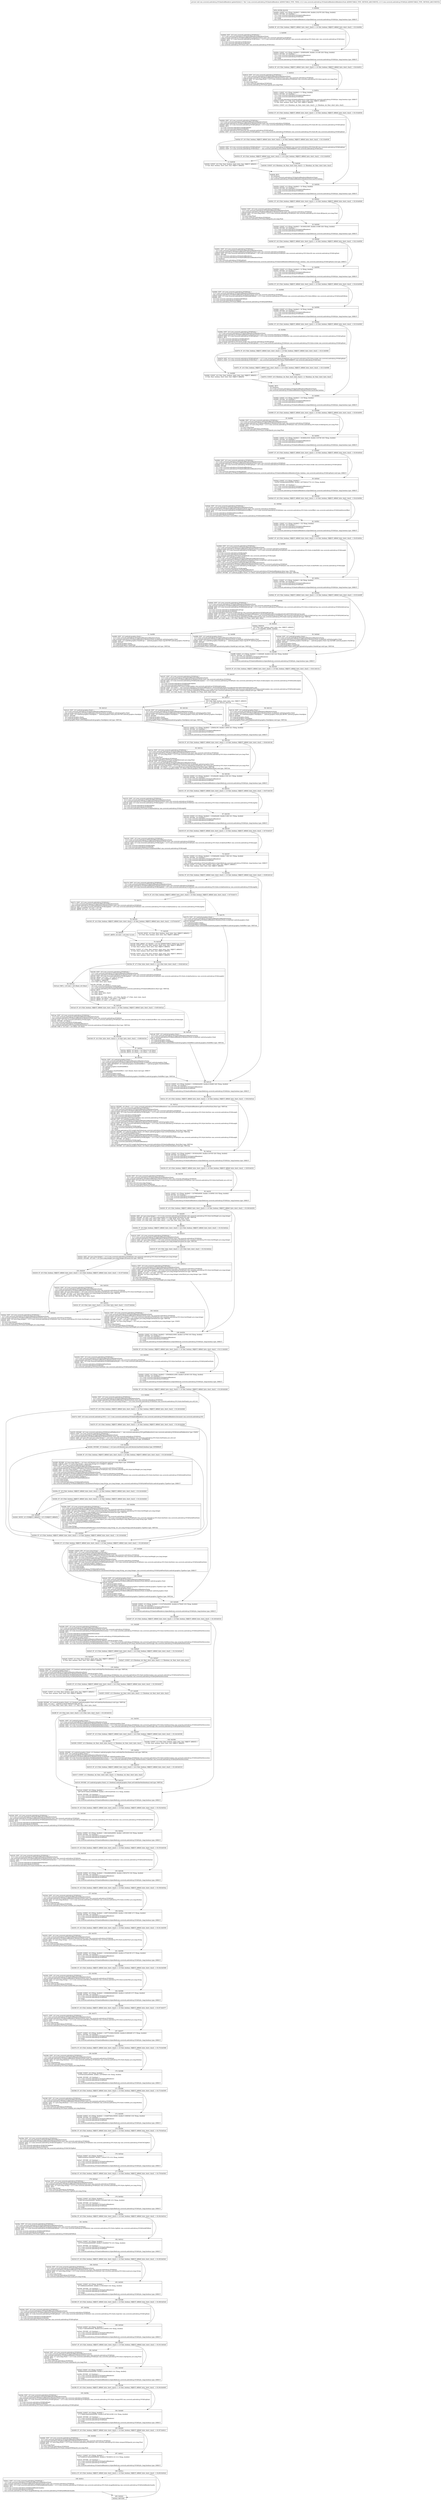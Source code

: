 digraph "CFG forcom.caverock.androidsvg.SVGAndroidRenderer.updateStyle(Lcom\/caverock\/androidsvg\/SVGAndroidRenderer$RendererState;Lcom\/caverock\/androidsvg\/SVG$Style;)V" {
Node_0 [shape=record,label="{0\:\ 0x0000|MTH_ENTER_BLOCK\l|0x0000: CONST  (r0 I:?[long, double]) = (4096(0x1000, double:2.0237E\-320) ?[long, double]) \l0x0002: INVOKE  (r0 I:boolean) = \l  (r11 I:com.caverock.androidsvg.SVGAndroidRenderer)\l  (r13 I:com.caverock.androidsvg.SVG$Style)\l  (r0 I:long)\l com.caverock.androidsvg.SVGAndroidRenderer.isSpecified(com.caverock.androidsvg.SVG$Style, long):boolean type: DIRECT \l}"];
Node_1 [shape=record,label="{1\:\ 0x0006|0x0006: IF  (r0 I:?[int, boolean, OBJECT, ARRAY, byte, short, char]) == (0 ?[int, boolean, OBJECT, ARRAY, byte, short, char])  \-\> B:3:0x000e \l}"];
Node_2 [shape=record,label="{2\:\ 0x0008|0x0008: IGET  (r0 I:com.caverock.androidsvg.SVG$Style) = \l  (r12 I:com.caverock.androidsvg.SVGAndroidRenderer$RendererState)\l com.caverock.androidsvg.SVGAndroidRenderer.RendererState.style com.caverock.androidsvg.SVG$Style \l0x000a: IGET  (r1 I:com.caverock.androidsvg.SVG$Colour) = (r13 I:com.caverock.androidsvg.SVG$Style) com.caverock.androidsvg.SVG.Style.color com.caverock.androidsvg.SVG$Colour \l0x000c: IPUT  \l  (r1 I:com.caverock.androidsvg.SVG$Colour)\l  (r0 I:com.caverock.androidsvg.SVG$Style)\l com.caverock.androidsvg.SVG.Style.color com.caverock.androidsvg.SVG$Colour \l}"];
Node_3 [shape=record,label="{3\:\ 0x000e|0x000e: CONST  (r0 I:?[long, double]) = (2048(0x800, double:1.0118E\-320) ?[long, double]) \l0x0010: INVOKE  (r0 I:boolean) = \l  (r11 I:com.caverock.androidsvg.SVGAndroidRenderer)\l  (r13 I:com.caverock.androidsvg.SVG$Style)\l  (r0 I:long)\l com.caverock.androidsvg.SVGAndroidRenderer.isSpecified(com.caverock.androidsvg.SVG$Style, long):boolean type: DIRECT \l}"];
Node_4 [shape=record,label="{4\:\ 0x0014|0x0014: IF  (r0 I:?[int, boolean, OBJECT, ARRAY, byte, short, char]) == (0 ?[int, boolean, OBJECT, ARRAY, byte, short, char])  \-\> B:6:0x001c \l}"];
Node_5 [shape=record,label="{5\:\ 0x0016|0x0016: IGET  (r0 I:com.caverock.androidsvg.SVG$Style) = \l  (r12 I:com.caverock.androidsvg.SVGAndroidRenderer$RendererState)\l com.caverock.androidsvg.SVGAndroidRenderer.RendererState.style com.caverock.androidsvg.SVG$Style \l0x0018: IGET  (r1 I:java.lang.Float) = (r13 I:com.caverock.androidsvg.SVG$Style) com.caverock.androidsvg.SVG.Style.opacity java.lang.Float \l0x001a: IPUT  \l  (r1 I:java.lang.Float)\l  (r0 I:com.caverock.androidsvg.SVG$Style)\l com.caverock.androidsvg.SVG.Style.opacity java.lang.Float \l}"];
Node_6 [shape=record,label="{6\:\ 0x001c|0x001c: CONST  (r0 I:?[long, double]) = (1 ?[long, double]) \l0x001e: INVOKE  (r0 I:boolean) = \l  (r11 I:com.caverock.androidsvg.SVGAndroidRenderer)\l  (r13 I:com.caverock.androidsvg.SVG$Style)\l  (r0 I:long)\l com.caverock.androidsvg.SVGAndroidRenderer.isSpecified(com.caverock.androidsvg.SVG$Style, long):boolean type: DIRECT \l0x0022: CONST  (r1 I:?[int, float, boolean, short, byte, char, OBJECT, ARRAY]) = \l  (0 ?[int, float, boolean, short, byte, char, OBJECT, ARRAY])\l \l0x0023: CONST  (r2 I:?[boolean, int, float, short, byte, char]) = (1 ?[boolean, int, float, short, byte, char]) \l}"];
Node_7 [shape=record,label="{7\:\ 0x0024|0x0024: IF  (r0 I:?[int, boolean, OBJECT, ARRAY, byte, short, char]) == (0 ?[int, boolean, OBJECT, ARRAY, byte, short, char])  \-\> B:15:0x003b \l}"];
Node_8 [shape=record,label="{8\:\ 0x0026|0x0026: IGET  (r0 I:com.caverock.androidsvg.SVG$Style) = \l  (r12 I:com.caverock.androidsvg.SVGAndroidRenderer$RendererState)\l com.caverock.androidsvg.SVGAndroidRenderer.RendererState.style com.caverock.androidsvg.SVG$Style \l0x0028: IGET  (r3 I:com.caverock.androidsvg.SVG$SvgPaint) = (r13 I:com.caverock.androidsvg.SVG$Style) com.caverock.androidsvg.SVG.Style.fill com.caverock.androidsvg.SVG$SvgPaint \l0x002a: IPUT  \l  (r3 I:com.caverock.androidsvg.SVG$SvgPaint)\l  (r0 I:com.caverock.androidsvg.SVG$Style)\l com.caverock.androidsvg.SVG.Style.fill com.caverock.androidsvg.SVG$SvgPaint \l0x002c: IGET  (r0 I:com.caverock.androidsvg.SVG$SvgPaint) = (r13 I:com.caverock.androidsvg.SVG$Style) com.caverock.androidsvg.SVG.Style.fill com.caverock.androidsvg.SVG$SvgPaint \l}"];
Node_9 [shape=record,label="{9\:\ 0x002e|0x002e: IF  (r0 I:?[int, boolean, OBJECT, ARRAY, byte, short, char]) == (0 ?[int, boolean, OBJECT, ARRAY, byte, short, char])  \-\> B:13:0x0038 \l}"];
Node_10 [shape=record,label="{10\:\ 0x0030|0x0030: IGET  (r0 I:com.caverock.androidsvg.SVG$SvgPaint) = (r13 I:com.caverock.androidsvg.SVG$Style) com.caverock.androidsvg.SVG.Style.fill com.caverock.androidsvg.SVG$SvgPaint \l0x0032: SGET  (r3 I:com.caverock.androidsvg.SVG$Colour) =  com.caverock.androidsvg.SVG.Colour.TRANSPARENT com.caverock.androidsvg.SVG$Colour \l}"];
Node_11 [shape=record,label="{11\:\ 0x0034|0x0034: IF  (r0 I:?[int, boolean, OBJECT, ARRAY, byte, short, char]) == (r3 I:?[int, boolean, OBJECT, ARRAY, byte, short, char])  \-\> B:13:0x0038 \l}"];
Node_12 [shape=record,label="{12\:\ 0x0036|0x0036: CONST  (r0 I:?[boolean, int, float, short, byte, char]) = (1 ?[boolean, int, float, short, byte, char]) \l}"];
Node_13 [shape=record,label="{13\:\ 0x0038|0x0038: CONST  (r0 I:?[int, float, boolean, short, byte, char, OBJECT, ARRAY]) = \l  (0 ?[int, float, boolean, short, byte, char, OBJECT, ARRAY])\l \l}"];
Node_14 [shape=record,label="{14\:\ 0x0039|0x0039: IPUT  \l  (r0 I:boolean)\l  (r12 I:com.caverock.androidsvg.SVGAndroidRenderer$RendererState)\l com.caverock.androidsvg.SVGAndroidRenderer.RendererState.hasFill boolean \l}"];
Node_15 [shape=record,label="{15\:\ 0x003b|0x003b: CONST  (r3 I:?[long, double]) = (4 ?[long, double]) \l0x003d: INVOKE  (r0 I:boolean) = \l  (r11 I:com.caverock.androidsvg.SVGAndroidRenderer)\l  (r13 I:com.caverock.androidsvg.SVG$Style)\l  (r3 I:long)\l com.caverock.androidsvg.SVGAndroidRenderer.isSpecified(com.caverock.androidsvg.SVG$Style, long):boolean type: DIRECT \l}"];
Node_16 [shape=record,label="{16\:\ 0x0041|0x0041: IF  (r0 I:?[int, boolean, OBJECT, ARRAY, byte, short, char]) == (0 ?[int, boolean, OBJECT, ARRAY, byte, short, char])  \-\> B:18:0x0049 \l}"];
Node_17 [shape=record,label="{17\:\ 0x0043|0x0043: IGET  (r0 I:com.caverock.androidsvg.SVG$Style) = \l  (r12 I:com.caverock.androidsvg.SVGAndroidRenderer$RendererState)\l com.caverock.androidsvg.SVGAndroidRenderer.RendererState.style com.caverock.androidsvg.SVG$Style \l0x0045: IGET  (r3 I:java.lang.Float) = (r13 I:com.caverock.androidsvg.SVG$Style) com.caverock.androidsvg.SVG.Style.fillOpacity java.lang.Float \l0x0047: IPUT  \l  (r3 I:java.lang.Float)\l  (r0 I:com.caverock.androidsvg.SVG$Style)\l com.caverock.androidsvg.SVG.Style.fillOpacity java.lang.Float \l}"];
Node_18 [shape=record,label="{18\:\ 0x0049|0x0049: CONST  (r3 I:?[long, double]) = (6149(0x1805, double:3.038E\-320) ?[long, double]) \l0x004b: INVOKE  (r0 I:boolean) = \l  (r11 I:com.caverock.androidsvg.SVGAndroidRenderer)\l  (r13 I:com.caverock.androidsvg.SVG$Style)\l  (r3 I:long)\l com.caverock.androidsvg.SVGAndroidRenderer.isSpecified(com.caverock.androidsvg.SVG$Style, long):boolean type: DIRECT \l}"];
Node_19 [shape=record,label="{19\:\ 0x004f|0x004f: IF  (r0 I:?[int, boolean, OBJECT, ARRAY, byte, short, char]) == (0 ?[int, boolean, OBJECT, ARRAY, byte, short, char])  \-\> B:21:0x0058 \l}"];
Node_20 [shape=record,label="{20\:\ 0x0051|0x0051: IGET  (r0 I:com.caverock.androidsvg.SVG$Style) = \l  (r12 I:com.caverock.androidsvg.SVGAndroidRenderer$RendererState)\l com.caverock.androidsvg.SVGAndroidRenderer.RendererState.style com.caverock.androidsvg.SVG$Style \l0x0053: IGET  (r0 I:com.caverock.androidsvg.SVG$SvgPaint) = (r0 I:com.caverock.androidsvg.SVG$Style) com.caverock.androidsvg.SVG.Style.fill com.caverock.androidsvg.SVG$SvgPaint \l0x0055: INVOKE  \l  (r11 I:com.caverock.androidsvg.SVGAndroidRenderer)\l  (r12 I:com.caverock.androidsvg.SVGAndroidRenderer$RendererState)\l  (r2 I:boolean)\l  (r0 I:com.caverock.androidsvg.SVG$SvgPaint)\l com.caverock.androidsvg.SVGAndroidRenderer.setPaintColour(com.caverock.androidsvg.SVGAndroidRenderer$RendererState, boolean, com.caverock.androidsvg.SVG$SvgPaint):void type: DIRECT \l}"];
Node_21 [shape=record,label="{21\:\ 0x0058|0x0058: CONST  (r3 I:?[long, double]) = (2 ?[long, double]) \l0x005a: INVOKE  (r0 I:boolean) = \l  (r11 I:com.caverock.androidsvg.SVGAndroidRenderer)\l  (r13 I:com.caverock.androidsvg.SVG$Style)\l  (r3 I:long)\l com.caverock.androidsvg.SVGAndroidRenderer.isSpecified(com.caverock.androidsvg.SVG$Style, long):boolean type: DIRECT \l}"];
Node_22 [shape=record,label="{22\:\ 0x005e|0x005e: IF  (r0 I:?[int, boolean, OBJECT, ARRAY, byte, short, char]) == (0 ?[int, boolean, OBJECT, ARRAY, byte, short, char])  \-\> B:24:0x0066 \l}"];
Node_23 [shape=record,label="{23\:\ 0x0060|0x0060: IGET  (r0 I:com.caverock.androidsvg.SVG$Style) = \l  (r12 I:com.caverock.androidsvg.SVGAndroidRenderer$RendererState)\l com.caverock.androidsvg.SVGAndroidRenderer.RendererState.style com.caverock.androidsvg.SVG$Style \l0x0062: IGET  (r3 I:com.caverock.androidsvg.SVG$Style$FillRule) = (r13 I:com.caverock.androidsvg.SVG$Style) com.caverock.androidsvg.SVG.Style.fillRule com.caverock.androidsvg.SVG$Style$FillRule \l0x0064: IPUT  \l  (r3 I:com.caverock.androidsvg.SVG$Style$FillRule)\l  (r0 I:com.caverock.androidsvg.SVG$Style)\l com.caverock.androidsvg.SVG.Style.fillRule com.caverock.androidsvg.SVG$Style$FillRule \l}"];
Node_24 [shape=record,label="{24\:\ 0x0066|0x0066: CONST  (r3 I:?[long, double]) = (8 ?[long, double]) \l0x0068: INVOKE  (r0 I:boolean) = \l  (r11 I:com.caverock.androidsvg.SVGAndroidRenderer)\l  (r13 I:com.caverock.androidsvg.SVG$Style)\l  (r3 I:long)\l com.caverock.androidsvg.SVGAndroidRenderer.isSpecified(com.caverock.androidsvg.SVG$Style, long):boolean type: DIRECT \l}"];
Node_25 [shape=record,label="{25\:\ 0x006c|0x006c: IF  (r0 I:?[int, boolean, OBJECT, ARRAY, byte, short, char]) == (0 ?[int, boolean, OBJECT, ARRAY, byte, short, char])  \-\> B:33:0x0083 \l}"];
Node_26 [shape=record,label="{26\:\ 0x006e|0x006e: IGET  (r0 I:com.caverock.androidsvg.SVG$Style) = \l  (r12 I:com.caverock.androidsvg.SVGAndroidRenderer$RendererState)\l com.caverock.androidsvg.SVGAndroidRenderer.RendererState.style com.caverock.androidsvg.SVG$Style \l0x0070: IGET  (r3 I:com.caverock.androidsvg.SVG$SvgPaint) = (r13 I:com.caverock.androidsvg.SVG$Style) com.caverock.androidsvg.SVG.Style.stroke com.caverock.androidsvg.SVG$SvgPaint \l0x0072: IPUT  \l  (r3 I:com.caverock.androidsvg.SVG$SvgPaint)\l  (r0 I:com.caverock.androidsvg.SVG$Style)\l com.caverock.androidsvg.SVG.Style.stroke com.caverock.androidsvg.SVG$SvgPaint \l0x0074: IGET  (r0 I:com.caverock.androidsvg.SVG$SvgPaint) = (r13 I:com.caverock.androidsvg.SVG$Style) com.caverock.androidsvg.SVG.Style.stroke com.caverock.androidsvg.SVG$SvgPaint \l}"];
Node_27 [shape=record,label="{27\:\ 0x0076|0x0076: IF  (r0 I:?[int, boolean, OBJECT, ARRAY, byte, short, char]) == (0 ?[int, boolean, OBJECT, ARRAY, byte, short, char])  \-\> B:31:0x0080 \l}"];
Node_28 [shape=record,label="{28\:\ 0x0078|0x0078: IGET  (r0 I:com.caverock.androidsvg.SVG$SvgPaint) = (r13 I:com.caverock.androidsvg.SVG$Style) com.caverock.androidsvg.SVG.Style.stroke com.caverock.androidsvg.SVG$SvgPaint \l0x007a: SGET  (r3 I:com.caverock.androidsvg.SVG$Colour) =  com.caverock.androidsvg.SVG.Colour.TRANSPARENT com.caverock.androidsvg.SVG$Colour \l}"];
Node_29 [shape=record,label="{29\:\ 0x007c|0x007c: IF  (r0 I:?[int, boolean, OBJECT, ARRAY, byte, short, char]) == (r3 I:?[int, boolean, OBJECT, ARRAY, byte, short, char])  \-\> B:31:0x0080 \l}"];
Node_30 [shape=record,label="{30\:\ 0x007e|0x007e: CONST  (r0 I:?[boolean, int, float, short, byte, char]) = (1 ?[boolean, int, float, short, byte, char]) \l}"];
Node_31 [shape=record,label="{31\:\ 0x0080|0x0080: CONST  (r0 I:?[int, float, boolean, short, byte, char, OBJECT, ARRAY]) = \l  (0 ?[int, float, boolean, short, byte, char, OBJECT, ARRAY])\l \l}"];
Node_32 [shape=record,label="{32\:\ 0x0081|0x0081: IPUT  \l  (r0 I:boolean)\l  (r12 I:com.caverock.androidsvg.SVGAndroidRenderer$RendererState)\l com.caverock.androidsvg.SVGAndroidRenderer.RendererState.hasStroke boolean \l}"];
Node_33 [shape=record,label="{33\:\ 0x0083|0x0083: CONST  (r3 I:?[long, double]) = (16 ?[long, double]) \l0x0085: INVOKE  (r0 I:boolean) = \l  (r11 I:com.caverock.androidsvg.SVGAndroidRenderer)\l  (r13 I:com.caverock.androidsvg.SVG$Style)\l  (r3 I:long)\l com.caverock.androidsvg.SVGAndroidRenderer.isSpecified(com.caverock.androidsvg.SVG$Style, long):boolean type: DIRECT \l}"];
Node_34 [shape=record,label="{34\:\ 0x0089|0x0089: IF  (r0 I:?[int, boolean, OBJECT, ARRAY, byte, short, char]) == (0 ?[int, boolean, OBJECT, ARRAY, byte, short, char])  \-\> B:36:0x0091 \l}"];
Node_35 [shape=record,label="{35\:\ 0x008b|0x008b: IGET  (r0 I:com.caverock.androidsvg.SVG$Style) = \l  (r12 I:com.caverock.androidsvg.SVGAndroidRenderer$RendererState)\l com.caverock.androidsvg.SVGAndroidRenderer.RendererState.style com.caverock.androidsvg.SVG$Style \l0x008d: IGET  (r3 I:java.lang.Float) = (r13 I:com.caverock.androidsvg.SVG$Style) com.caverock.androidsvg.SVG.Style.strokeOpacity java.lang.Float \l0x008f: IPUT  \l  (r3 I:java.lang.Float)\l  (r0 I:com.caverock.androidsvg.SVG$Style)\l com.caverock.androidsvg.SVG.Style.strokeOpacity java.lang.Float \l}"];
Node_36 [shape=record,label="{36\:\ 0x0091|0x0091: CONST  (r3 I:?[long, double]) = (6168(0x1818, double:3.0474E\-320) ?[long, double]) \l0x0093: INVOKE  (r0 I:boolean) = \l  (r11 I:com.caverock.androidsvg.SVGAndroidRenderer)\l  (r13 I:com.caverock.androidsvg.SVG$Style)\l  (r3 I:long)\l com.caverock.androidsvg.SVGAndroidRenderer.isSpecified(com.caverock.androidsvg.SVG$Style, long):boolean type: DIRECT \l}"];
Node_37 [shape=record,label="{37\:\ 0x0097|0x0097: IF  (r0 I:?[int, boolean, OBJECT, ARRAY, byte, short, char]) == (0 ?[int, boolean, OBJECT, ARRAY, byte, short, char])  \-\> B:39:0x00a0 \l}"];
Node_38 [shape=record,label="{38\:\ 0x0099|0x0099: IGET  (r0 I:com.caverock.androidsvg.SVG$Style) = \l  (r12 I:com.caverock.androidsvg.SVGAndroidRenderer$RendererState)\l com.caverock.androidsvg.SVGAndroidRenderer.RendererState.style com.caverock.androidsvg.SVG$Style \l0x009b: IGET  (r0 I:com.caverock.androidsvg.SVG$SvgPaint) = (r0 I:com.caverock.androidsvg.SVG$Style) com.caverock.androidsvg.SVG.Style.stroke com.caverock.androidsvg.SVG$SvgPaint \l0x009d: INVOKE  \l  (r11 I:com.caverock.androidsvg.SVGAndroidRenderer)\l  (r12 I:com.caverock.androidsvg.SVGAndroidRenderer$RendererState)\l  (r1 I:boolean)\l  (r0 I:com.caverock.androidsvg.SVG$SvgPaint)\l com.caverock.androidsvg.SVGAndroidRenderer.setPaintColour(com.caverock.androidsvg.SVGAndroidRenderer$RendererState, boolean, com.caverock.androidsvg.SVG$SvgPaint):void type: DIRECT \l}"];
Node_39 [shape=record,label="{39\:\ 0x00a0|0x00a0: CONST  (r3 I:?[long, double]) = \l  (34359738368(0x800000000, double:1.69759663277E\-313) ?[long, double])\l \l0x00a5: INVOKE  (r0 I:boolean) = \l  (r11 I:com.caverock.androidsvg.SVGAndroidRenderer)\l  (r13 I:com.caverock.androidsvg.SVG$Style)\l  (r3 I:long)\l com.caverock.androidsvg.SVGAndroidRenderer.isSpecified(com.caverock.androidsvg.SVG$Style, long):boolean type: DIRECT \l}"];
Node_40 [shape=record,label="{40\:\ 0x00a9|0x00a9: IF  (r0 I:?[int, boolean, OBJECT, ARRAY, byte, short, char]) == (0 ?[int, boolean, OBJECT, ARRAY, byte, short, char])  \-\> B:42:0x00b1 \l}"];
Node_41 [shape=record,label="{41\:\ 0x00ab|0x00ab: IGET  (r0 I:com.caverock.androidsvg.SVG$Style) = \l  (r12 I:com.caverock.androidsvg.SVGAndroidRenderer$RendererState)\l com.caverock.androidsvg.SVGAndroidRenderer.RendererState.style com.caverock.androidsvg.SVG$Style \l0x00ad: IGET  (r3 I:com.caverock.androidsvg.SVG$Style$VectorEffect) = (r13 I:com.caverock.androidsvg.SVG$Style) com.caverock.androidsvg.SVG.Style.vectorEffect com.caverock.androidsvg.SVG$Style$VectorEffect \l0x00af: IPUT  \l  (r3 I:com.caverock.androidsvg.SVG$Style$VectorEffect)\l  (r0 I:com.caverock.androidsvg.SVG$Style)\l com.caverock.androidsvg.SVG.Style.vectorEffect com.caverock.androidsvg.SVG$Style$VectorEffect \l}"];
Node_42 [shape=record,label="{42\:\ 0x00b1|0x00b1: CONST  (r3 I:?[long, double]) = (32 ?[long, double]) \l0x00b3: INVOKE  (r0 I:boolean) = \l  (r11 I:com.caverock.androidsvg.SVGAndroidRenderer)\l  (r13 I:com.caverock.androidsvg.SVG$Style)\l  (r3 I:long)\l com.caverock.androidsvg.SVGAndroidRenderer.isSpecified(com.caverock.androidsvg.SVG$Style, long):boolean type: DIRECT \l}"];
Node_43 [shape=record,label="{43\:\ 0x00b7|0x00b7: IF  (r0 I:?[int, boolean, OBJECT, ARRAY, byte, short, char]) == (0 ?[int, boolean, OBJECT, ARRAY, byte, short, char])  \-\> B:45:0x00cc \l}"];
Node_44 [shape=record,label="{44\:\ 0x00b9|0x00b9: IGET  (r0 I:com.caverock.androidsvg.SVG$Style) = \l  (r12 I:com.caverock.androidsvg.SVGAndroidRenderer$RendererState)\l com.caverock.androidsvg.SVGAndroidRenderer.RendererState.style com.caverock.androidsvg.SVG$Style \l0x00bb: IGET  (r3 I:com.caverock.androidsvg.SVG$Length) = (r13 I:com.caverock.androidsvg.SVG$Style) com.caverock.androidsvg.SVG.Style.strokeWidth com.caverock.androidsvg.SVG$Length \l0x00bd: IPUT  \l  (r3 I:com.caverock.androidsvg.SVG$Length)\l  (r0 I:com.caverock.androidsvg.SVG$Style)\l com.caverock.androidsvg.SVG.Style.strokeWidth com.caverock.androidsvg.SVG$Length \l0x00bf: IGET  (r0 I:android.graphics.Paint) = \l  (r12 I:com.caverock.androidsvg.SVGAndroidRenderer$RendererState)\l com.caverock.androidsvg.SVGAndroidRenderer.RendererState.strokePaint android.graphics.Paint \l0x00c1: IGET  (r3 I:com.caverock.androidsvg.SVG$Style) = \l  (r12 I:com.caverock.androidsvg.SVGAndroidRenderer$RendererState)\l com.caverock.androidsvg.SVGAndroidRenderer.RendererState.style com.caverock.androidsvg.SVG$Style \l0x00c3: IGET  (r3 I:com.caverock.androidsvg.SVG$Length) = (r3 I:com.caverock.androidsvg.SVG$Style) com.caverock.androidsvg.SVG.Style.strokeWidth com.caverock.androidsvg.SVG$Length \l0x00c5: INVOKE  (r3 I:float) = \l  (r3 I:com.caverock.androidsvg.SVG$Length)\l  (r11 I:com.caverock.androidsvg.SVGAndroidRenderer)\l com.caverock.androidsvg.SVG.Length.floatValue(com.caverock.androidsvg.SVGAndroidRenderer):float type: VIRTUAL \l0x00c9: INVOKE  (r0 I:android.graphics.Paint), (r3 I:float) android.graphics.Paint.setStrokeWidth(float):void type: VIRTUAL \l}"];
Node_45 [shape=record,label="{45\:\ 0x00cc|0x00cc: CONST  (r3 I:?[long, double]) = (64 ?[long, double]) \l0x00ce: INVOKE  (r0 I:boolean) = \l  (r11 I:com.caverock.androidsvg.SVGAndroidRenderer)\l  (r13 I:com.caverock.androidsvg.SVG$Style)\l  (r3 I:long)\l com.caverock.androidsvg.SVGAndroidRenderer.isSpecified(com.caverock.androidsvg.SVG$Style, long):boolean type: DIRECT \l}"];
Node_46 [shape=record,label="{46\:\ 0x00d2|0x00d2: IF  (r0 I:?[int, boolean, OBJECT, ARRAY, byte, short, char]) == (0 ?[int, boolean, OBJECT, ARRAY, byte, short, char])  \-\> B:53:0x00ff \l}"];
Node_47 [shape=record,label="{47\:\ 0x00d4|0x00d4: IGET  (r0 I:com.caverock.androidsvg.SVG$Style) = \l  (r12 I:com.caverock.androidsvg.SVGAndroidRenderer$RendererState)\l com.caverock.androidsvg.SVGAndroidRenderer.RendererState.style com.caverock.androidsvg.SVG$Style \l0x00d6: IGET  (r3 I:com.caverock.androidsvg.SVG$Style$LineCap) = (r13 I:com.caverock.androidsvg.SVG$Style) com.caverock.androidsvg.SVG.Style.strokeLineCap com.caverock.androidsvg.SVG$Style$LineCap \l0x00d8: IPUT  \l  (r3 I:com.caverock.androidsvg.SVG$Style$LineCap)\l  (r0 I:com.caverock.androidsvg.SVG$Style)\l com.caverock.androidsvg.SVG.Style.strokeLineCap com.caverock.androidsvg.SVG$Style$LineCap \l0x00da: SGET  (r0 I:int[]) =  com.caverock.androidsvg.SVGAndroidRenderer.1.$SwitchMap$com$caverock$androidsvg$SVG$Style$LineCap int[] \l0x00dc: IGET  (r3 I:com.caverock.androidsvg.SVG$Style$LineCap) = (r13 I:com.caverock.androidsvg.SVG$Style) com.caverock.androidsvg.SVG.Style.strokeLineCap com.caverock.androidsvg.SVG$Style$LineCap \l0x00de: INVOKE  (r3 I:int) = (r3 I:com.caverock.androidsvg.SVG$Style$LineCap) com.caverock.androidsvg.SVG.Style.LineCap.ordinal():int type: VIRTUAL \l0x00e2: AGET  (r0 I:?[int, float]) = (r0 I:?[int, float][]), (r3 I:?[int, short, byte, char]) \l}"];
Node_48 [shape=record,label="{48\:\ 0x00e4|0x00e4: SWITCH  \l  (r0 I:?[int, float, boolean, short, byte, char, OBJECT, ARRAY])\l k:[1, 2, 3] t:[0x00f8, 0x00f0, 0x00e8] \l}"];
Node_50 [shape=record,label="{50\:\ 0x00e8|0x00e8: IGET  (r0 I:android.graphics.Paint) = \l  (r12 I:com.caverock.androidsvg.SVGAndroidRenderer$RendererState)\l com.caverock.androidsvg.SVGAndroidRenderer.RendererState.strokePaint android.graphics.Paint \l0x00ea: SGET  (r3 I:android.graphics.Paint$Cap) =  android.graphics.Paint.Cap.SQUARE android.graphics.Paint$Cap \l0x00ec: INVOKE  \l  (r0 I:android.graphics.Paint)\l  (r3 I:android.graphics.Paint$Cap)\l android.graphics.Paint.setStrokeCap(android.graphics.Paint$Cap):void type: VIRTUAL \l}"];
Node_51 [shape=record,label="{51\:\ 0x00f0|0x00f0: IGET  (r0 I:android.graphics.Paint) = \l  (r12 I:com.caverock.androidsvg.SVGAndroidRenderer$RendererState)\l com.caverock.androidsvg.SVGAndroidRenderer.RendererState.strokePaint android.graphics.Paint \l0x00f2: SGET  (r3 I:android.graphics.Paint$Cap) =  android.graphics.Paint.Cap.ROUND android.graphics.Paint$Cap \l0x00f4: INVOKE  \l  (r0 I:android.graphics.Paint)\l  (r3 I:android.graphics.Paint$Cap)\l android.graphics.Paint.setStrokeCap(android.graphics.Paint$Cap):void type: VIRTUAL \l}"];
Node_52 [shape=record,label="{52\:\ 0x00f8|0x00f8: IGET  (r0 I:android.graphics.Paint) = \l  (r12 I:com.caverock.androidsvg.SVGAndroidRenderer$RendererState)\l com.caverock.androidsvg.SVGAndroidRenderer.RendererState.strokePaint android.graphics.Paint \l0x00fa: SGET  (r3 I:android.graphics.Paint$Cap) =  android.graphics.Paint.Cap.BUTT android.graphics.Paint$Cap \l0x00fc: INVOKE  \l  (r0 I:android.graphics.Paint)\l  (r3 I:android.graphics.Paint$Cap)\l android.graphics.Paint.setStrokeCap(android.graphics.Paint$Cap):void type: VIRTUAL \l}"];
Node_53 [shape=record,label="{53\:\ 0x00ff|0x00ff: CONST  (r3 I:?[long, double]) = (128(0x80, double:6.32E\-322) ?[long, double]) \l0x0101: INVOKE  (r0 I:boolean) = \l  (r11 I:com.caverock.androidsvg.SVGAndroidRenderer)\l  (r13 I:com.caverock.androidsvg.SVG$Style)\l  (r3 I:long)\l com.caverock.androidsvg.SVGAndroidRenderer.isSpecified(com.caverock.androidsvg.SVG$Style, long):boolean type: DIRECT \l}"];
Node_54 [shape=record,label="{54\:\ 0x0105|0x0105: IF  (r0 I:?[int, boolean, OBJECT, ARRAY, byte, short, char]) == (0 ?[int, boolean, OBJECT, ARRAY, byte, short, char])  \-\> B:61:0x0132 \l}"];
Node_55 [shape=record,label="{55\:\ 0x0107|0x0107: IGET  (r0 I:com.caverock.androidsvg.SVG$Style) = \l  (r12 I:com.caverock.androidsvg.SVGAndroidRenderer$RendererState)\l com.caverock.androidsvg.SVGAndroidRenderer.RendererState.style com.caverock.androidsvg.SVG$Style \l0x0109: IGET  (r3 I:com.caverock.androidsvg.SVG$Style$LineJoin) = (r13 I:com.caverock.androidsvg.SVG$Style) com.caverock.androidsvg.SVG.Style.strokeLineJoin com.caverock.androidsvg.SVG$Style$LineJoin \l0x010b: IPUT  \l  (r3 I:com.caverock.androidsvg.SVG$Style$LineJoin)\l  (r0 I:com.caverock.androidsvg.SVG$Style)\l com.caverock.androidsvg.SVG.Style.strokeLineJoin com.caverock.androidsvg.SVG$Style$LineJoin \l0x010d: SGET  (r0 I:int[]) =  com.caverock.androidsvg.SVGAndroidRenderer.1.$SwitchMap$com$caverock$androidsvg$SVG$Style$LineJoin int[] \l0x010f: IGET  (r3 I:com.caverock.androidsvg.SVG$Style$LineJoin) = (r13 I:com.caverock.androidsvg.SVG$Style) com.caverock.androidsvg.SVG.Style.strokeLineJoin com.caverock.androidsvg.SVG$Style$LineJoin \l0x0111: INVOKE  (r3 I:int) = (r3 I:com.caverock.androidsvg.SVG$Style$LineJoin) com.caverock.androidsvg.SVG.Style.LineJoin.ordinal():int type: VIRTUAL \l0x0115: AGET  (r0 I:?[int, float]) = (r0 I:?[int, float][]), (r3 I:?[int, short, byte, char]) \l}"];
Node_56 [shape=record,label="{56\:\ 0x0117|0x0117: SWITCH  \l  (r0 I:?[int, float, boolean, short, byte, char, OBJECT, ARRAY])\l k:[1, 2, 3] t:[0x012b, 0x0123, 0x011b] \l}"];
Node_58 [shape=record,label="{58\:\ 0x011b|0x011b: IGET  (r0 I:android.graphics.Paint) = \l  (r12 I:com.caverock.androidsvg.SVGAndroidRenderer$RendererState)\l com.caverock.androidsvg.SVGAndroidRenderer.RendererState.strokePaint android.graphics.Paint \l0x011d: SGET  (r3 I:android.graphics.Paint$Join) =  android.graphics.Paint.Join.BEVEL android.graphics.Paint$Join \l0x011f: INVOKE  \l  (r0 I:android.graphics.Paint)\l  (r3 I:android.graphics.Paint$Join)\l android.graphics.Paint.setStrokeJoin(android.graphics.Paint$Join):void type: VIRTUAL \l}"];
Node_59 [shape=record,label="{59\:\ 0x0123|0x0123: IGET  (r0 I:android.graphics.Paint) = \l  (r12 I:com.caverock.androidsvg.SVGAndroidRenderer$RendererState)\l com.caverock.androidsvg.SVGAndroidRenderer.RendererState.strokePaint android.graphics.Paint \l0x0125: SGET  (r3 I:android.graphics.Paint$Join) =  android.graphics.Paint.Join.ROUND android.graphics.Paint$Join \l0x0127: INVOKE  \l  (r0 I:android.graphics.Paint)\l  (r3 I:android.graphics.Paint$Join)\l android.graphics.Paint.setStrokeJoin(android.graphics.Paint$Join):void type: VIRTUAL \l}"];
Node_60 [shape=record,label="{60\:\ 0x012b|0x012b: IGET  (r0 I:android.graphics.Paint) = \l  (r12 I:com.caverock.androidsvg.SVGAndroidRenderer$RendererState)\l com.caverock.androidsvg.SVGAndroidRenderer.RendererState.strokePaint android.graphics.Paint \l0x012d: SGET  (r3 I:android.graphics.Paint$Join) =  android.graphics.Paint.Join.MITER android.graphics.Paint$Join \l0x012f: INVOKE  \l  (r0 I:android.graphics.Paint)\l  (r3 I:android.graphics.Paint$Join)\l android.graphics.Paint.setStrokeJoin(android.graphics.Paint$Join):void type: VIRTUAL \l}"];
Node_61 [shape=record,label="{61\:\ 0x0132|0x0132: CONST  (r3 I:?[long, double]) = (256(0x100, double:1.265E\-321) ?[long, double]) \l0x0134: INVOKE  (r0 I:boolean) = \l  (r11 I:com.caverock.androidsvg.SVGAndroidRenderer)\l  (r13 I:com.caverock.androidsvg.SVG$Style)\l  (r3 I:long)\l com.caverock.androidsvg.SVGAndroidRenderer.isSpecified(com.caverock.androidsvg.SVG$Style, long):boolean type: DIRECT \l}"];
Node_62 [shape=record,label="{62\:\ 0x0138|0x0138: IF  (r0 I:?[int, boolean, OBJECT, ARRAY, byte, short, char]) == (0 ?[int, boolean, OBJECT, ARRAY, byte, short, char])  \-\> B:64:0x014b \l}"];
Node_63 [shape=record,label="{63\:\ 0x013a|0x013a: IGET  (r0 I:com.caverock.androidsvg.SVG$Style) = \l  (r12 I:com.caverock.androidsvg.SVGAndroidRenderer$RendererState)\l com.caverock.androidsvg.SVGAndroidRenderer.RendererState.style com.caverock.androidsvg.SVG$Style \l0x013c: IGET  (r3 I:java.lang.Float) = (r13 I:com.caverock.androidsvg.SVG$Style) com.caverock.androidsvg.SVG.Style.strokeMiterLimit java.lang.Float \l0x013e: IPUT  \l  (r3 I:java.lang.Float)\l  (r0 I:com.caverock.androidsvg.SVG$Style)\l com.caverock.androidsvg.SVG.Style.strokeMiterLimit java.lang.Float \l0x0140: IGET  (r0 I:android.graphics.Paint) = \l  (r12 I:com.caverock.androidsvg.SVGAndroidRenderer$RendererState)\l com.caverock.androidsvg.SVGAndroidRenderer.RendererState.strokePaint android.graphics.Paint \l0x0142: IGET  (r3 I:java.lang.Float) = (r13 I:com.caverock.androidsvg.SVG$Style) com.caverock.androidsvg.SVG.Style.strokeMiterLimit java.lang.Float \l0x0144: INVOKE  (r3 I:float) = (r3 I:java.lang.Float) java.lang.Float.floatValue():float type: VIRTUAL \l0x0148: INVOKE  (r0 I:android.graphics.Paint), (r3 I:float) android.graphics.Paint.setStrokeMiter(float):void type: VIRTUAL \l}"];
Node_64 [shape=record,label="{64\:\ 0x014b|0x014b: CONST  (r3 I:?[long, double]) = (512(0x200, double:2.53E\-321) ?[long, double]) \l0x014d: INVOKE  (r0 I:boolean) = \l  (r11 I:com.caverock.androidsvg.SVGAndroidRenderer)\l  (r13 I:com.caverock.androidsvg.SVG$Style)\l  (r3 I:long)\l com.caverock.androidsvg.SVGAndroidRenderer.isSpecified(com.caverock.androidsvg.SVG$Style, long):boolean type: DIRECT \l}"];
Node_65 [shape=record,label="{65\:\ 0x0151|0x0151: IF  (r0 I:?[int, boolean, OBJECT, ARRAY, byte, short, char]) == (0 ?[int, boolean, OBJECT, ARRAY, byte, short, char])  \-\> B:67:0x0159 \l}"];
Node_66 [shape=record,label="{66\:\ 0x0153|0x0153: IGET  (r0 I:com.caverock.androidsvg.SVG$Style) = \l  (r12 I:com.caverock.androidsvg.SVGAndroidRenderer$RendererState)\l com.caverock.androidsvg.SVGAndroidRenderer.RendererState.style com.caverock.androidsvg.SVG$Style \l0x0155: IGET  (r3 I:com.caverock.androidsvg.SVG$Length[]) = (r13 I:com.caverock.androidsvg.SVG$Style) com.caverock.androidsvg.SVG.Style.strokeDashArray com.caverock.androidsvg.SVG$Length[] \l0x0157: IPUT  \l  (r3 I:com.caverock.androidsvg.SVG$Length[])\l  (r0 I:com.caverock.androidsvg.SVG$Style)\l com.caverock.androidsvg.SVG.Style.strokeDashArray com.caverock.androidsvg.SVG$Length[] \l}"];
Node_67 [shape=record,label="{67\:\ 0x0159|0x0159: CONST  (r3 I:?[long, double]) = (1024(0x400, double:5.06E\-321) ?[long, double]) \l0x015b: INVOKE  (r0 I:boolean) = \l  (r11 I:com.caverock.androidsvg.SVGAndroidRenderer)\l  (r13 I:com.caverock.androidsvg.SVG$Style)\l  (r3 I:long)\l com.caverock.androidsvg.SVGAndroidRenderer.isSpecified(com.caverock.androidsvg.SVG$Style, long):boolean type: DIRECT \l}"];
Node_68 [shape=record,label="{68\:\ 0x015f|0x015f: IF  (r0 I:?[int, boolean, OBJECT, ARRAY, byte, short, char]) == (0 ?[int, boolean, OBJECT, ARRAY, byte, short, char])  \-\> B:70:0x0167 \l}"];
Node_69 [shape=record,label="{69\:\ 0x0161|0x0161: IGET  (r0 I:com.caverock.androidsvg.SVG$Style) = \l  (r12 I:com.caverock.androidsvg.SVGAndroidRenderer$RendererState)\l com.caverock.androidsvg.SVGAndroidRenderer.RendererState.style com.caverock.androidsvg.SVG$Style \l0x0163: IGET  (r3 I:com.caverock.androidsvg.SVG$Length) = (r13 I:com.caverock.androidsvg.SVG$Style) com.caverock.androidsvg.SVG.Style.strokeDashOffset com.caverock.androidsvg.SVG$Length \l0x0165: IPUT  \l  (r3 I:com.caverock.androidsvg.SVG$Length)\l  (r0 I:com.caverock.androidsvg.SVG$Style)\l com.caverock.androidsvg.SVG.Style.strokeDashOffset com.caverock.androidsvg.SVG$Length \l}"];
Node_70 [shape=record,label="{70\:\ 0x0167|0x0167: CONST  (r3 I:?[long, double]) = (1536(0x600, double:7.59E\-321) ?[long, double]) \l0x0169: INVOKE  (r0 I:boolean) = \l  (r11 I:com.caverock.androidsvg.SVGAndroidRenderer)\l  (r13 I:com.caverock.androidsvg.SVG$Style)\l  (r3 I:long)\l com.caverock.androidsvg.SVGAndroidRenderer.isSpecified(com.caverock.androidsvg.SVG$Style, long):boolean type: DIRECT \l0x016d: CONST  (r3 I:?[int, float, boolean, short, byte, char, OBJECT, ARRAY]) = \l  (0 ?[int, float, boolean, short, byte, char, OBJECT, ARRAY])\l \l}"];
Node_71 [shape=record,label="{71\:\ 0x016e|0x016e: IF  (r0 I:?[int, boolean, OBJECT, ARRAY, byte, short, char]) == (0 ?[int, boolean, OBJECT, ARRAY, byte, short, char])  \-\> B:89:0x01c6 \l}"];
Node_72 [shape=record,label="{72\:\ 0x0170|0x0170: IGET  (r0 I:com.caverock.androidsvg.SVG$Style) = \l  (r12 I:com.caverock.androidsvg.SVGAndroidRenderer$RendererState)\l com.caverock.androidsvg.SVGAndroidRenderer.RendererState.style com.caverock.androidsvg.SVG$Style \l0x0172: IGET  (r0 I:com.caverock.androidsvg.SVG$Length[]) = (r0 I:com.caverock.androidsvg.SVG$Style) com.caverock.androidsvg.SVG.Style.strokeDashArray com.caverock.androidsvg.SVG$Length[] \l}"];
Node_73 [shape=record,label="{73\:\ 0x0174|0x0174: IF  (r0 I:?[int, boolean, OBJECT, ARRAY, byte, short, char]) != (0 ?[int, boolean, OBJECT, ARRAY, byte, short, char])  \-\> B:75:0x017c \l}"];
Node_74 [shape=record,label="{74\:\ 0x0176|0x0176: IGET  (r0 I:android.graphics.Paint) = \l  (r12 I:com.caverock.androidsvg.SVGAndroidRenderer$RendererState)\l com.caverock.androidsvg.SVGAndroidRenderer.RendererState.strokePaint android.graphics.Paint \l0x0178: INVOKE  \l  (r0 I:android.graphics.Paint)\l  (r3 I:android.graphics.PathEffect)\l android.graphics.Paint.setPathEffect(android.graphics.PathEffect):android.graphics.PathEffect type: VIRTUAL \l}"];
Node_75 [shape=record,label="{75\:\ 0x017c|0x017c: IGET  (r0 I:com.caverock.androidsvg.SVG$Style) = \l  (r12 I:com.caverock.androidsvg.SVGAndroidRenderer$RendererState)\l com.caverock.androidsvg.SVGAndroidRenderer.RendererState.style com.caverock.androidsvg.SVG$Style \l0x017e: IGET  (r0 I:com.caverock.androidsvg.SVG$Length[]) = (r0 I:com.caverock.androidsvg.SVG$Style) com.caverock.androidsvg.SVG.Style.strokeDashArray com.caverock.androidsvg.SVG$Length[] \l0x0180: ARRAY_LENGTH  (r0 I:int) = (r0 I:?[]) \l0x0181: ARITH  (r4 I:int) = (r0 I:int) % (2 int) \l}"];
Node_76 [shape=record,label="{76\:\ 0x0183|0x0183: IF  (r4 I:?[int, boolean, OBJECT, ARRAY, byte, short, char]) != (0 ?[int, boolean, OBJECT, ARRAY, byte, short, char])  \-\> B:78:0x0187 \l}"];
Node_77 [shape=record,label="{77\:\ 0x0185|0x0185: MOVE  (r4 I:?[int, float, boolean, short, byte, char, OBJECT, ARRAY]) = \l  (r0 I:?[int, float, boolean, short, byte, char, OBJECT, ARRAY])\l \l}"];
Node_78 [shape=record,label="{78\:\ 0x0187|0x0187: ARITH  (r4 I:int) = (r0 I:int) * (2 int) \l}"];
Node_79 [shape=record,label="{79\:\ 0x0189|0x0189: NEW_ARRAY  (r5 I:float[]) = (r4 I:int A[IMMUTABLE_TYPE]) type: float[] \l0x018b: CONST  (r6 I:?[int, float, boolean, short, byte, char, OBJECT, ARRAY]) = \l  (0 ?[int, float, boolean, short, byte, char, OBJECT, ARRAY])\l \l0x018c: CONST  (r7 I:?[int, float, boolean, short, byte, char, OBJECT, ARRAY]) = \l  (0 ?[int, float, boolean, short, byte, char, OBJECT, ARRAY])\l \l0x018d: CONST  (r8 I:?[int, float, boolean, short, byte, char, OBJECT, ARRAY]) = \l  (0 ?[int, float, boolean, short, byte, char, OBJECT, ARRAY])\l \l}"];
Node_80 [shape=record,label="{80\:\ 0x018e|0x018e: IF  (r7 I:?[int, byte, short, char]) \>= (r4 I:?[int, byte, short, char])  \-\> B:82:0x01a4 \l}"];
Node_81 [shape=record,label="{81\:\ 0x0190|0x0190: IGET  (r9 I:com.caverock.androidsvg.SVG$Style) = \l  (r12 I:com.caverock.androidsvg.SVGAndroidRenderer$RendererState)\l com.caverock.androidsvg.SVGAndroidRenderer.RendererState.style com.caverock.androidsvg.SVG$Style \l0x0192: IGET  (r9 I:com.caverock.androidsvg.SVG$Length[]) = (r9 I:com.caverock.androidsvg.SVG$Style) com.caverock.androidsvg.SVG.Style.strokeDashArray com.caverock.androidsvg.SVG$Length[] \l0x0194: ARITH  (r10 I:int) = (r7 I:int) % (r0 I:int) \l0x0196: AGET  (r9 I:?[OBJECT, ARRAY]) = \l  (r9 I:?[OBJECT, ARRAY][])\l  (r10 I:?[int, short, byte, char])\l \l0x0198: INVOKE  (r9 I:float) = \l  (r9 I:com.caverock.androidsvg.SVG$Length)\l  (r11 I:com.caverock.androidsvg.SVGAndroidRenderer)\l com.caverock.androidsvg.SVG.Length.floatValue(com.caverock.androidsvg.SVGAndroidRenderer):float type: VIRTUAL \l0x019c: APUT  \l  (r5 I:?[int, float][])\l  (r7 I:?[int, short, byte, char])\l  (r9 I:?[int, float])\l \l0x019e: AGET  (r9 I:?[int, float]) = (r5 I:?[int, float][]), (r7 I:?[int, short, byte, char]) \l0x01a0: ARITH  (r8 I:float) = (r8 I:float) + (r9 I:float) \l0x01a1: ARITH  (r7 I:int) = (r7 I:int) + (1 int) \l}"];
Node_82 [shape=record,label="{82\:\ 0x01a4|0x01a4: CMP_L  (r0 I:int) = (r8 I:float), (r6 I:float) \l}"];
Node_83 [shape=record,label="{83\:\ 0x01a6|0x01a6: IF  (r0 I:?[int, boolean, OBJECT, ARRAY, byte, short, char]) != (0 ?[int, boolean, OBJECT, ARRAY, byte, short, char])  \-\> B:85:0x01ae \l}"];
Node_84 [shape=record,label="{84\:\ 0x01a8|0x01a8: IGET  (r0 I:android.graphics.Paint) = \l  (r12 I:com.caverock.androidsvg.SVGAndroidRenderer$RendererState)\l com.caverock.androidsvg.SVGAndroidRenderer.RendererState.strokePaint android.graphics.Paint \l0x01aa: INVOKE  \l  (r0 I:android.graphics.Paint)\l  (r3 I:android.graphics.PathEffect)\l android.graphics.Paint.setPathEffect(android.graphics.PathEffect):android.graphics.PathEffect type: VIRTUAL \l}"];
Node_85 [shape=record,label="{85\:\ 0x01ae|0x01ae: IGET  (r0 I:com.caverock.androidsvg.SVG$Style) = \l  (r12 I:com.caverock.androidsvg.SVGAndroidRenderer$RendererState)\l com.caverock.androidsvg.SVGAndroidRenderer.RendererState.style com.caverock.androidsvg.SVG$Style \l0x01b0: IGET  (r0 I:com.caverock.androidsvg.SVG$Length) = (r0 I:com.caverock.androidsvg.SVG$Style) com.caverock.androidsvg.SVG.Style.strokeDashOffset com.caverock.androidsvg.SVG$Length \l0x01b2: INVOKE  (r0 I:float) = \l  (r0 I:com.caverock.androidsvg.SVG$Length)\l  (r11 I:com.caverock.androidsvg.SVGAndroidRenderer)\l com.caverock.androidsvg.SVG.Length.floatValue(com.caverock.androidsvg.SVGAndroidRenderer):float type: VIRTUAL \l0x01b6: CMP_G  (r4 I:int) = (r0 I:float), (r6 I:float) \l}"];
Node_86 [shape=record,label="{86\:\ 0x01b8|0x01b8: IF  (r4 I:?[int, byte, short, char]) \>= (0 ?[int, byte, short, char])  \-\> B:88:0x01bc \l}"];
Node_87 [shape=record,label="{87\:\ 0x01ba|0x01ba: ARITH  (r0 I:float) = (r0 I:float) % (r8 I:float) \l0x01bb: ARITH  (r0 I:float) = (r0 I:float) + (r8 I:float) \l}"];
Node_88 [shape=record,label="{88\:\ 0x01bc|0x01bc: IGET  (r4 I:android.graphics.Paint) = \l  (r12 I:com.caverock.androidsvg.SVGAndroidRenderer$RendererState)\l com.caverock.androidsvg.SVGAndroidRenderer.RendererState.strokePaint android.graphics.Paint \l0x01be: NEW_INSTANCE  (r6 I:android.graphics.DashPathEffect) =  android.graphics.DashPathEffect \l0x01c0: INVOKE  \l  (r6 I:android.graphics.DashPathEffect)\l  (r5 I:float[])\l  (r0 I:float)\l android.graphics.DashPathEffect.\<init\>(float[], float):void type: DIRECT \l0x01c3: INVOKE  \l  (r4 I:android.graphics.Paint)\l  (r6 I:android.graphics.PathEffect)\l android.graphics.Paint.setPathEffect(android.graphics.PathEffect):android.graphics.PathEffect type: VIRTUAL \l}"];
Node_89 [shape=record,label="{89\:\ 0x01c6|0x01c6: CONST  (r4 I:?[long, double]) = (16384(0x4000, double:8.0948E\-320) ?[long, double]) \l0x01c8: INVOKE  (r0 I:boolean) = \l  (r11 I:com.caverock.androidsvg.SVGAndroidRenderer)\l  (r13 I:com.caverock.androidsvg.SVG$Style)\l  (r4 I:long)\l com.caverock.androidsvg.SVGAndroidRenderer.isSpecified(com.caverock.androidsvg.SVG$Style, long):boolean type: DIRECT \l}"];
Node_90 [shape=record,label="{90\:\ 0x01cc|0x01cc: IF  (r0 I:?[int, boolean, OBJECT, ARRAY, byte, short, char]) == (0 ?[int, boolean, OBJECT, ARRAY, byte, short, char])  \-\> B:92:0x01ee \l}"];
Node_91 [shape=record,label="{91\:\ 0x01ce|0x01ce: INVOKE  (r0 I:float) = (r11 I:com.caverock.androidsvg.SVGAndroidRenderer) com.caverock.androidsvg.SVGAndroidRenderer.getCurrentFontSize():float type: VIRTUAL \l0x01d2: IGET  (r4 I:com.caverock.androidsvg.SVG$Style) = \l  (r12 I:com.caverock.androidsvg.SVGAndroidRenderer$RendererState)\l com.caverock.androidsvg.SVGAndroidRenderer.RendererState.style com.caverock.androidsvg.SVG$Style \l0x01d4: IGET  (r5 I:com.caverock.androidsvg.SVG$Length) = (r13 I:com.caverock.androidsvg.SVG$Style) com.caverock.androidsvg.SVG.Style.fontSize com.caverock.androidsvg.SVG$Length \l0x01d6: IPUT  \l  (r5 I:com.caverock.androidsvg.SVG$Length)\l  (r4 I:com.caverock.androidsvg.SVG$Style)\l com.caverock.androidsvg.SVG.Style.fontSize com.caverock.androidsvg.SVG$Length \l0x01d8: IGET  (r4 I:android.graphics.Paint) = \l  (r12 I:com.caverock.androidsvg.SVGAndroidRenderer$RendererState)\l com.caverock.androidsvg.SVGAndroidRenderer.RendererState.fillPaint android.graphics.Paint \l0x01da: IGET  (r5 I:com.caverock.androidsvg.SVG$Length) = (r13 I:com.caverock.androidsvg.SVG$Style) com.caverock.androidsvg.SVG.Style.fontSize com.caverock.androidsvg.SVG$Length \l0x01dc: INVOKE  (r5 I:float) = \l  (r5 I:com.caverock.androidsvg.SVG$Length)\l  (r11 I:com.caverock.androidsvg.SVGAndroidRenderer)\l  (r0 I:float)\l com.caverock.androidsvg.SVG.Length.floatValue(com.caverock.androidsvg.SVGAndroidRenderer, float):float type: VIRTUAL \l0x01e0: INVOKE  (r4 I:android.graphics.Paint), (r5 I:float) android.graphics.Paint.setTextSize(float):void type: VIRTUAL \l0x01e3: IGET  (r4 I:android.graphics.Paint) = \l  (r12 I:com.caverock.androidsvg.SVGAndroidRenderer$RendererState)\l com.caverock.androidsvg.SVGAndroidRenderer.RendererState.strokePaint android.graphics.Paint \l0x01e5: IGET  (r5 I:com.caverock.androidsvg.SVG$Length) = (r13 I:com.caverock.androidsvg.SVG$Style) com.caverock.androidsvg.SVG.Style.fontSize com.caverock.androidsvg.SVG$Length \l0x01e7: INVOKE  (r0 I:float) = \l  (r5 I:com.caverock.androidsvg.SVG$Length)\l  (r11 I:com.caverock.androidsvg.SVGAndroidRenderer)\l  (r0 I:float)\l com.caverock.androidsvg.SVG.Length.floatValue(com.caverock.androidsvg.SVGAndroidRenderer, float):float type: VIRTUAL \l0x01eb: INVOKE  (r4 I:android.graphics.Paint), (r0 I:float) android.graphics.Paint.setTextSize(float):void type: VIRTUAL \l}"];
Node_92 [shape=record,label="{92\:\ 0x01ee|0x01ee: CONST  (r4 I:?[long, double]) = (8192(0x2000, double:4.0474E\-320) ?[long, double]) \l0x01f0: INVOKE  (r0 I:boolean) = \l  (r11 I:com.caverock.androidsvg.SVGAndroidRenderer)\l  (r13 I:com.caverock.androidsvg.SVG$Style)\l  (r4 I:long)\l com.caverock.androidsvg.SVGAndroidRenderer.isSpecified(com.caverock.androidsvg.SVG$Style, long):boolean type: DIRECT \l}"];
Node_93 [shape=record,label="{93\:\ 0x01f4|0x01f4: IF  (r0 I:?[int, boolean, OBJECT, ARRAY, byte, short, char]) == (0 ?[int, boolean, OBJECT, ARRAY, byte, short, char])  \-\> B:95:0x01fc \l}"];
Node_94 [shape=record,label="{94\:\ 0x01f6|0x01f6: IGET  (r0 I:com.caverock.androidsvg.SVG$Style) = \l  (r12 I:com.caverock.androidsvg.SVGAndroidRenderer$RendererState)\l com.caverock.androidsvg.SVGAndroidRenderer.RendererState.style com.caverock.androidsvg.SVG$Style \l0x01f8: IGET  (r4 I:java.util.List\<java.lang.String\>) = (r13 I:com.caverock.androidsvg.SVG$Style) com.caverock.androidsvg.SVG.Style.fontFamily java.util.List \l0x01fa: IPUT  \l  (r4 I:java.util.List\<java.lang.String\>)\l  (r0 I:com.caverock.androidsvg.SVG$Style)\l com.caverock.androidsvg.SVG.Style.fontFamily java.util.List \l}"];
Node_95 [shape=record,label="{95\:\ 0x01fc|0x01fc: CONST  (r4 I:?[long, double]) = (32768(0x8000, double:1.61895E\-319) ?[long, double]) \l0x01ff: INVOKE  (r0 I:boolean) = \l  (r11 I:com.caverock.androidsvg.SVGAndroidRenderer)\l  (r13 I:com.caverock.androidsvg.SVG$Style)\l  (r4 I:long)\l com.caverock.androidsvg.SVGAndroidRenderer.isSpecified(com.caverock.androidsvg.SVG$Style, long):boolean type: DIRECT \l}"];
Node_96 [shape=record,label="{96\:\ 0x0203|0x0203: IF  (r0 I:?[int, boolean, OBJECT, ARRAY, byte, short, char]) == (0 ?[int, boolean, OBJECT, ARRAY, byte, short, char])  \-\> B:108:0x0254 \l}"];
Node_97 [shape=record,label="{97\:\ 0x0205|0x0205: IGET  (r0 I:java.lang.Integer) = (r13 I:com.caverock.androidsvg.SVG$Style) com.caverock.androidsvg.SVG.Style.fontWeight java.lang.Integer \l0x0207: INVOKE  (r0 I:int) = (r0 I:java.lang.Integer) java.lang.Integer.intValue():int type: VIRTUAL \l0x020b: CONST  (r4 I:?[int, float, short, byte, char]) = (\-1 ?[int, float, short, byte, char]) \l0x020c: CONST  (r5 I:?[int, float, short, byte, char]) = (100 ?[int, float, short, byte, char]) \l}"];
Node_98 [shape=record,label="{98\:\ 0x020e|0x020e: IF  (r0 I:?[int, boolean, OBJECT, ARRAY, byte, short, char]) != (r4 I:?[int, boolean, OBJECT, ARRAY, byte, short, char])  \-\> B:102:0x022a \l}"];
Node_99 [shape=record,label="{99\:\ 0x0210|0x0210: IGET  (r0 I:com.caverock.androidsvg.SVG$Style) = \l  (r12 I:com.caverock.androidsvg.SVGAndroidRenderer$RendererState)\l com.caverock.androidsvg.SVGAndroidRenderer.RendererState.style com.caverock.androidsvg.SVG$Style \l0x0212: IGET  (r0 I:java.lang.Integer) = (r0 I:com.caverock.androidsvg.SVG$Style) com.caverock.androidsvg.SVG.Style.fontWeight java.lang.Integer \l0x0214: INVOKE  (r0 I:int) = (r0 I:java.lang.Integer) java.lang.Integer.intValue():int type: VIRTUAL \l}"];
Node_100 [shape=record,label="{100\:\ 0x0218|0x0218: IF  (r0 I:?[int, byte, short, char]) \<= (r5 I:?[int, byte, short, char])  \-\> B:102:0x022a \l}"];
Node_101 [shape=record,label="{101\:\ 0x021a|0x021a: IGET  (r0 I:com.caverock.androidsvg.SVG$Style) = \l  (r12 I:com.caverock.androidsvg.SVGAndroidRenderer$RendererState)\l com.caverock.androidsvg.SVGAndroidRenderer.RendererState.style com.caverock.androidsvg.SVG$Style \l0x021c: IGET  (r4 I:java.lang.Integer) = (r0 I:com.caverock.androidsvg.SVG$Style) com.caverock.androidsvg.SVG.Style.fontWeight java.lang.Integer \l0x021e: INVOKE  (r4 I:int) = (r4 I:java.lang.Integer) java.lang.Integer.intValue():int type: VIRTUAL \l0x0222: ARITH  (r4 I:int) = (r4 I:int) \- (r5 I:int) \l0x0223: INVOKE  (r4 I:java.lang.Integer) = (r4 I:int) java.lang.Integer.valueOf(int):java.lang.Integer type: STATIC \l0x0227: IPUT  \l  (r4 I:java.lang.Integer)\l  (r0 I:com.caverock.androidsvg.SVG$Style)\l com.caverock.androidsvg.SVG.Style.fontWeight java.lang.Integer \l}"];
Node_102 [shape=record,label="{102\:\ 0x022a|0x022a: IGET  (r0 I:java.lang.Integer) = (r13 I:com.caverock.androidsvg.SVG$Style) com.caverock.androidsvg.SVG.Style.fontWeight java.lang.Integer \l0x022c: INVOKE  (r0 I:int) = (r0 I:java.lang.Integer) java.lang.Integer.intValue():int type: VIRTUAL \l}"];
Node_103 [shape=record,label="{103\:\ 0x0230|0x0230: IF  (r0 I:?[int, boolean, OBJECT, ARRAY, byte, short, char]) != (r2 I:?[int, boolean, OBJECT, ARRAY, byte, short, char])  \-\> B:107:0x024e \l}"];
Node_104 [shape=record,label="{104\:\ 0x0232|0x0232: IGET  (r0 I:com.caverock.androidsvg.SVG$Style) = \l  (r12 I:com.caverock.androidsvg.SVGAndroidRenderer$RendererState)\l com.caverock.androidsvg.SVGAndroidRenderer.RendererState.style com.caverock.androidsvg.SVG$Style \l0x0234: IGET  (r0 I:java.lang.Integer) = (r0 I:com.caverock.androidsvg.SVG$Style) com.caverock.androidsvg.SVG.Style.fontWeight java.lang.Integer \l0x0236: INVOKE  (r0 I:int) = (r0 I:java.lang.Integer) java.lang.Integer.intValue():int type: VIRTUAL \l0x023a: CONST  (r4 I:?[int, float, short, byte, char]) = \l  (900(0x384, float:1.261E\-42) ?[int, float, short, byte, char])\l \l}"];
Node_105 [shape=record,label="{105\:\ 0x023c|0x023c: IF  (r0 I:?[int, byte, short, char]) \>= (r4 I:?[int, byte, short, char])  \-\> B:107:0x024e \l}"];
Node_106 [shape=record,label="{106\:\ 0x023e|0x023e: IGET  (r0 I:com.caverock.androidsvg.SVG$Style) = \l  (r12 I:com.caverock.androidsvg.SVGAndroidRenderer$RendererState)\l com.caverock.androidsvg.SVGAndroidRenderer.RendererState.style com.caverock.androidsvg.SVG$Style \l0x0240: IGET  (r4 I:java.lang.Integer) = (r0 I:com.caverock.androidsvg.SVG$Style) com.caverock.androidsvg.SVG.Style.fontWeight java.lang.Integer \l0x0242: INVOKE  (r4 I:int) = (r4 I:java.lang.Integer) java.lang.Integer.intValue():int type: VIRTUAL \l0x0246: ARITH  (r4 I:int) = (r4 I:int) + (r5 I:int) \l0x0247: INVOKE  (r4 I:java.lang.Integer) = (r4 I:int) java.lang.Integer.valueOf(int):java.lang.Integer type: STATIC \l0x024b: IPUT  \l  (r4 I:java.lang.Integer)\l  (r0 I:com.caverock.androidsvg.SVG$Style)\l com.caverock.androidsvg.SVG.Style.fontWeight java.lang.Integer \l}"];
Node_107 [shape=record,label="{107\:\ 0x024e|0x024e: IGET  (r0 I:com.caverock.androidsvg.SVG$Style) = \l  (r12 I:com.caverock.androidsvg.SVGAndroidRenderer$RendererState)\l com.caverock.androidsvg.SVGAndroidRenderer.RendererState.style com.caverock.androidsvg.SVG$Style \l0x0250: IGET  (r4 I:java.lang.Integer) = (r13 I:com.caverock.androidsvg.SVG$Style) com.caverock.androidsvg.SVG.Style.fontWeight java.lang.Integer \l0x0252: IPUT  \l  (r4 I:java.lang.Integer)\l  (r0 I:com.caverock.androidsvg.SVG$Style)\l com.caverock.androidsvg.SVG.Style.fontWeight java.lang.Integer \l}"];
Node_108 [shape=record,label="{108\:\ 0x0254|0x0254: CONST  (r4 I:?[long, double]) = (65536(0x10000, double:3.2379E\-319) ?[long, double]) \l0x0257: INVOKE  (r0 I:boolean) = \l  (r11 I:com.caverock.androidsvg.SVGAndroidRenderer)\l  (r13 I:com.caverock.androidsvg.SVG$Style)\l  (r4 I:long)\l com.caverock.androidsvg.SVGAndroidRenderer.isSpecified(com.caverock.androidsvg.SVG$Style, long):boolean type: DIRECT \l}"];
Node_109 [shape=record,label="{109\:\ 0x025b|0x025b: IF  (r0 I:?[int, boolean, OBJECT, ARRAY, byte, short, char]) == (0 ?[int, boolean, OBJECT, ARRAY, byte, short, char])  \-\> B:111:0x0263 \l}"];
Node_110 [shape=record,label="{110\:\ 0x025d|0x025d: IGET  (r0 I:com.caverock.androidsvg.SVG$Style) = \l  (r12 I:com.caverock.androidsvg.SVGAndroidRenderer$RendererState)\l com.caverock.androidsvg.SVGAndroidRenderer.RendererState.style com.caverock.androidsvg.SVG$Style \l0x025f: IGET  (r4 I:com.caverock.androidsvg.SVG$Style$FontStyle) = (r13 I:com.caverock.androidsvg.SVG$Style) com.caverock.androidsvg.SVG.Style.fontStyle com.caverock.androidsvg.SVG$Style$FontStyle \l0x0261: IPUT  \l  (r4 I:com.caverock.androidsvg.SVG$Style$FontStyle)\l  (r0 I:com.caverock.androidsvg.SVG$Style)\l com.caverock.androidsvg.SVG.Style.fontStyle com.caverock.androidsvg.SVG$Style$FontStyle \l}"];
Node_111 [shape=record,label="{111\:\ 0x0263|0x0263: CONST  (r4 I:?[long, double]) = (106496(0x1a000, double:5.2616E\-319) ?[long, double]) \l0x0266: INVOKE  (r0 I:boolean) = \l  (r11 I:com.caverock.androidsvg.SVGAndroidRenderer)\l  (r13 I:com.caverock.androidsvg.SVG$Style)\l  (r4 I:long)\l com.caverock.androidsvg.SVGAndroidRenderer.isSpecified(com.caverock.androidsvg.SVG$Style, long):boolean type: DIRECT \l}"];
Node_112 [shape=record,label="{112\:\ 0x026a|0x026a: IF  (r0 I:?[int, boolean, OBJECT, ARRAY, byte, short, char]) == (0 ?[int, boolean, OBJECT, ARRAY, byte, short, char])  \-\> B:129:0x02d0 \l}"];
Node_113 [shape=record,label="{113\:\ 0x026c|0x026c: IGET  (r0 I:com.caverock.androidsvg.SVG$Style) = \l  (r12 I:com.caverock.androidsvg.SVGAndroidRenderer$RendererState)\l com.caverock.androidsvg.SVGAndroidRenderer.RendererState.style com.caverock.androidsvg.SVG$Style \l0x026e: IGET  (r0 I:java.util.List\<java.lang.String\>) = (r0 I:com.caverock.androidsvg.SVG$Style) com.caverock.androidsvg.SVG.Style.fontFamily java.util.List \l}"];
Node_114 [shape=record,label="{114\:\ 0x0270|0x0270: IF  (r0 I:?[int, boolean, OBJECT, ARRAY, byte, short, char]) == (0 ?[int, boolean, OBJECT, ARRAY, byte, short, char])  \-\> B:126:0x02b6 \l}"];
Node_115 [shape=record,label="{115\:\ 0x0272|0x0272: IGET  (r0 I:com.caverock.androidsvg.SVG) = (r11 I:com.caverock.androidsvg.SVGAndroidRenderer) com.caverock.androidsvg.SVGAndroidRenderer.document com.caverock.androidsvg.SVG \l}"];
Node_116 [shape=record,label="{116\:\ 0x0274|0x0274: IF  (r0 I:?[int, boolean, OBJECT, ARRAY, byte, short, char]) == (0 ?[int, boolean, OBJECT, ARRAY, byte, short, char])  \-\> B:126:0x02b6 \l}"];
Node_117 [shape=record,label="{117\:\ 0x0276|0x0276: INVOKE  (r0 I:com.caverock.androidsvg.SVGExternalFileResolver) =  com.caverock.androidsvg.SVG.getFileResolver():com.caverock.androidsvg.SVGExternalFileResolver type: STATIC \l0x027a: IGET  (r4 I:com.caverock.androidsvg.SVG$Style) = \l  (r12 I:com.caverock.androidsvg.SVGAndroidRenderer$RendererState)\l com.caverock.androidsvg.SVGAndroidRenderer.RendererState.style com.caverock.androidsvg.SVG$Style \l0x027c: IGET  (r4 I:java.util.List\<java.lang.String\>) = (r4 I:com.caverock.androidsvg.SVG$Style) com.caverock.androidsvg.SVG.Style.fontFamily java.util.List \l0x027e: INVOKE  (r4 I:java.util.Iterator) = (r4 I:java.util.List) java.util.List.iterator():java.util.Iterator type: INTERFACE \l}"];
Node_118 [shape=record,label="{118\:\ 0x0282|0x0282: INVOKE  (r5 I:boolean) = (r4 I:java.util.Iterator) java.util.Iterator.hasNext():boolean type: INTERFACE \l}"];
Node_119 [shape=record,label="{119\:\ 0x0286|0x0286: IF  (r5 I:?[int, boolean, OBJECT, ARRAY, byte, short, char]) == (0 ?[int, boolean, OBJECT, ARRAY, byte, short, char])  \-\> B:126:0x02b6 \l}"];
Node_120 [shape=record,label="{120\:\ 0x0288|0x0288: INVOKE  (r3 I:java.lang.Object) = (r4 I:java.util.Iterator) java.util.Iterator.next():java.lang.Object type: INTERFACE \l0x028c: CHECK_CAST  (r3 I:java.lang.String) = (java.lang.String) (r3 I:?[OBJECT, ARRAY]) \l0x028e: IGET  (r5 I:com.caverock.androidsvg.SVG$Style) = \l  (r12 I:com.caverock.androidsvg.SVGAndroidRenderer$RendererState)\l com.caverock.androidsvg.SVGAndroidRenderer.RendererState.style com.caverock.androidsvg.SVG$Style \l0x0290: IGET  (r5 I:java.lang.Integer) = (r5 I:com.caverock.androidsvg.SVG$Style) com.caverock.androidsvg.SVG.Style.fontWeight java.lang.Integer \l0x0292: IGET  (r6 I:com.caverock.androidsvg.SVG$Style) = \l  (r12 I:com.caverock.androidsvg.SVGAndroidRenderer$RendererState)\l com.caverock.androidsvg.SVGAndroidRenderer.RendererState.style com.caverock.androidsvg.SVG$Style \l0x0294: IGET  (r6 I:com.caverock.androidsvg.SVG$Style$FontStyle) = (r6 I:com.caverock.androidsvg.SVG$Style) com.caverock.androidsvg.SVG.Style.fontStyle com.caverock.androidsvg.SVG$Style$FontStyle \l0x0296: INVOKE  (r5 I:android.graphics.Typeface) = \l  (r11 I:com.caverock.androidsvg.SVGAndroidRenderer)\l  (r3 I:java.lang.String)\l  (r5 I:java.lang.Integer)\l  (r6 I:com.caverock.androidsvg.SVG$Style$FontStyle)\l com.caverock.androidsvg.SVGAndroidRenderer.checkGenericFont(java.lang.String, java.lang.Integer, com.caverock.androidsvg.SVG$Style$FontStyle):android.graphics.Typeface type: DIRECT \l}"];
Node_121 [shape=record,label="{121\:\ 0x029a|0x029a: IF  (r5 I:?[int, boolean, OBJECT, ARRAY, byte, short, char]) != (0 ?[int, boolean, OBJECT, ARRAY, byte, short, char])  \-\> B:124:0x02b3 \l}"];
Node_122 [shape=record,label="{122\:\ 0x029c|0x029c: IF  (r0 I:?[int, boolean, OBJECT, ARRAY, byte, short, char]) == (0 ?[int, boolean, OBJECT, ARRAY, byte, short, char])  \-\> B:124:0x02b3 \l}"];
Node_123 [shape=record,label="{123\:\ 0x029e|0x029e: IGET  (r5 I:com.caverock.androidsvg.SVG$Style) = \l  (r12 I:com.caverock.androidsvg.SVGAndroidRenderer$RendererState)\l com.caverock.androidsvg.SVGAndroidRenderer.RendererState.style com.caverock.androidsvg.SVG$Style \l0x02a0: IGET  (r5 I:java.lang.Integer) = (r5 I:com.caverock.androidsvg.SVG$Style) com.caverock.androidsvg.SVG.Style.fontWeight java.lang.Integer \l0x02a2: INVOKE  (r5 I:int) = (r5 I:java.lang.Integer) java.lang.Integer.intValue():int type: VIRTUAL \l0x02a6: IGET  (r6 I:com.caverock.androidsvg.SVG$Style) = \l  (r12 I:com.caverock.androidsvg.SVGAndroidRenderer$RendererState)\l com.caverock.androidsvg.SVGAndroidRenderer.RendererState.style com.caverock.androidsvg.SVG$Style \l0x02a8: IGET  (r6 I:com.caverock.androidsvg.SVG$Style$FontStyle) = (r6 I:com.caverock.androidsvg.SVG$Style) com.caverock.androidsvg.SVG.Style.fontStyle com.caverock.androidsvg.SVG$Style$FontStyle \l0x02aa: INVOKE  (r6 I:java.lang.String) = (r6 I:java.lang.Object) java.lang.String.valueOf(java.lang.Object):java.lang.String type: STATIC \l0x02ae: INVOKE  (r3 I:android.graphics.Typeface) = \l  (r0 I:com.caverock.androidsvg.SVGExternalFileResolver)\l  (r3 I:java.lang.String)\l  (r5 I:int)\l  (r6 I:java.lang.String)\l com.caverock.androidsvg.SVGExternalFileResolver.resolveFont(java.lang.String, int, java.lang.String):android.graphics.Typeface type: VIRTUAL \l}"];
Node_124 [shape=record,label="{124\:\ 0x02b3|0x02b3: MOVE  (r3 I:?[OBJECT, ARRAY]) = (r5 I:?[OBJECT, ARRAY]) \l}"];
Node_125 [shape=record,label="{125\:\ 0x02b4|0x02b4: IF  (r3 I:?[int, boolean, OBJECT, ARRAY, byte, short, char]) == (0 ?[int, boolean, OBJECT, ARRAY, byte, short, char])  \-\> B:118:0x0282 \l}"];
Node_126 [shape=record,label="{126\:\ 0x02b6|0x02b6: IF  (r3 I:?[int, boolean, OBJECT, ARRAY, byte, short, char]) != (0 ?[int, boolean, OBJECT, ARRAY, byte, short, char])  \-\> B:128:0x02c6 \l}"];
Node_127 [shape=record,label="{127\:\ 0x02b8|0x02b8: CONST_STR  (r0 I:java.lang.String) =  \"serif\" \l0x02ba: IGET  (r3 I:com.caverock.androidsvg.SVG$Style) = \l  (r12 I:com.caverock.androidsvg.SVGAndroidRenderer$RendererState)\l com.caverock.androidsvg.SVGAndroidRenderer.RendererState.style com.caverock.androidsvg.SVG$Style \l0x02bc: IGET  (r3 I:java.lang.Integer) = (r3 I:com.caverock.androidsvg.SVG$Style) com.caverock.androidsvg.SVG.Style.fontWeight java.lang.Integer \l0x02be: IGET  (r4 I:com.caverock.androidsvg.SVG$Style) = \l  (r12 I:com.caverock.androidsvg.SVGAndroidRenderer$RendererState)\l com.caverock.androidsvg.SVGAndroidRenderer.RendererState.style com.caverock.androidsvg.SVG$Style \l0x02c0: IGET  (r4 I:com.caverock.androidsvg.SVG$Style$FontStyle) = (r4 I:com.caverock.androidsvg.SVG$Style) com.caverock.androidsvg.SVG.Style.fontStyle com.caverock.androidsvg.SVG$Style$FontStyle \l0x02c2: INVOKE  (r3 I:android.graphics.Typeface) = \l  (r11 I:com.caverock.androidsvg.SVGAndroidRenderer)\l  (r0 I:java.lang.String)\l  (r3 I:java.lang.Integer)\l  (r4 I:com.caverock.androidsvg.SVG$Style$FontStyle)\l com.caverock.androidsvg.SVGAndroidRenderer.checkGenericFont(java.lang.String, java.lang.Integer, com.caverock.androidsvg.SVG$Style$FontStyle):android.graphics.Typeface type: DIRECT \l}"];
Node_128 [shape=record,label="{128\:\ 0x02c6|0x02c6: IGET  (r0 I:android.graphics.Paint) = \l  (r12 I:com.caverock.androidsvg.SVGAndroidRenderer$RendererState)\l com.caverock.androidsvg.SVGAndroidRenderer.RendererState.fillPaint android.graphics.Paint \l0x02c8: INVOKE  \l  (r0 I:android.graphics.Paint)\l  (r3 I:android.graphics.Typeface)\l android.graphics.Paint.setTypeface(android.graphics.Typeface):android.graphics.Typeface type: VIRTUAL \l0x02cb: IGET  (r0 I:android.graphics.Paint) = \l  (r12 I:com.caverock.androidsvg.SVGAndroidRenderer$RendererState)\l com.caverock.androidsvg.SVGAndroidRenderer.RendererState.strokePaint android.graphics.Paint \l0x02cd: INVOKE  \l  (r0 I:android.graphics.Paint)\l  (r3 I:android.graphics.Typeface)\l android.graphics.Paint.setTypeface(android.graphics.Typeface):android.graphics.Typeface type: VIRTUAL \l}"];
Node_129 [shape=record,label="{129\:\ 0x02d0|0x02d0: CONST  (r3 I:?[long, double]) = (131072(0x20000, double:6.47582E\-319) ?[long, double]) \l0x02d3: INVOKE  (r0 I:boolean) = \l  (r11 I:com.caverock.androidsvg.SVGAndroidRenderer)\l  (r13 I:com.caverock.androidsvg.SVG$Style)\l  (r3 I:long)\l com.caverock.androidsvg.SVGAndroidRenderer.isSpecified(com.caverock.androidsvg.SVG$Style, long):boolean type: DIRECT \l}"];
Node_130 [shape=record,label="{130\:\ 0x02d7|0x02d7: IF  (r0 I:?[int, boolean, OBJECT, ARRAY, byte, short, char]) == (0 ?[int, boolean, OBJECT, ARRAY, byte, short, char])  \-\> B:149:0x031b \l}"];
Node_131 [shape=record,label="{131\:\ 0x02d9|0x02d9: IGET  (r0 I:com.caverock.androidsvg.SVG$Style) = \l  (r12 I:com.caverock.androidsvg.SVGAndroidRenderer$RendererState)\l com.caverock.androidsvg.SVGAndroidRenderer.RendererState.style com.caverock.androidsvg.SVG$Style \l0x02db: IGET  (r3 I:com.caverock.androidsvg.SVG$Style$TextDecoration) = (r13 I:com.caverock.androidsvg.SVG$Style) com.caverock.androidsvg.SVG.Style.textDecoration com.caverock.androidsvg.SVG$Style$TextDecoration \l0x02dd: IPUT  \l  (r3 I:com.caverock.androidsvg.SVG$Style$TextDecoration)\l  (r0 I:com.caverock.androidsvg.SVG$Style)\l com.caverock.androidsvg.SVG.Style.textDecoration com.caverock.androidsvg.SVG$Style$TextDecoration \l0x02df: IGET  (r0 I:android.graphics.Paint) = \l  (r12 I:com.caverock.androidsvg.SVGAndroidRenderer$RendererState)\l com.caverock.androidsvg.SVGAndroidRenderer.RendererState.fillPaint android.graphics.Paint \l0x02e1: IGET  (r3 I:com.caverock.androidsvg.SVG$Style$TextDecoration) = (r13 I:com.caverock.androidsvg.SVG$Style) com.caverock.androidsvg.SVG.Style.textDecoration com.caverock.androidsvg.SVG$Style$TextDecoration \l0x02e3: SGET  (r4 I:com.caverock.androidsvg.SVG$Style$TextDecoration) =  com.caverock.androidsvg.SVG.Style.TextDecoration.LineThrough com.caverock.androidsvg.SVG$Style$TextDecoration \l}"];
Node_132 [shape=record,label="{132\:\ 0x02e5|0x02e5: IF  (r3 I:?[int, boolean, OBJECT, ARRAY, byte, short, char]) != (r4 I:?[int, boolean, OBJECT, ARRAY, byte, short, char])  \-\> B:134:0x02e9 \l}"];
Node_133 [shape=record,label="{133\:\ 0x02e7|0x02e7: CONST  (r3 I:?[boolean, int, float, short, byte, char]) = (1 ?[boolean, int, float, short, byte, char]) \l}"];
Node_134 [shape=record,label="{134\:\ 0x02e9|0x02e9: CONST  (r3 I:?[int, float, boolean, short, byte, char, OBJECT, ARRAY]) = \l  (0 ?[int, float, boolean, short, byte, char, OBJECT, ARRAY])\l \l}"];
Node_135 [shape=record,label="{135\:\ 0x02ea|0x02ea: INVOKE  (r0 I:android.graphics.Paint), (r3 I:boolean) android.graphics.Paint.setStrikeThruText(boolean):void type: VIRTUAL \l0x02ed: IGET  (r0 I:android.graphics.Paint) = \l  (r12 I:com.caverock.androidsvg.SVGAndroidRenderer$RendererState)\l com.caverock.androidsvg.SVGAndroidRenderer.RendererState.fillPaint android.graphics.Paint \l0x02ef: IGET  (r3 I:com.caverock.androidsvg.SVG$Style$TextDecoration) = (r13 I:com.caverock.androidsvg.SVG$Style) com.caverock.androidsvg.SVG.Style.textDecoration com.caverock.androidsvg.SVG$Style$TextDecoration \l0x02f1: SGET  (r4 I:com.caverock.androidsvg.SVG$Style$TextDecoration) =  com.caverock.androidsvg.SVG.Style.TextDecoration.Underline com.caverock.androidsvg.SVG$Style$TextDecoration \l}"];
Node_136 [shape=record,label="{136\:\ 0x02f3|0x02f3: IF  (r3 I:?[int, boolean, OBJECT, ARRAY, byte, short, char]) != (r4 I:?[int, boolean, OBJECT, ARRAY, byte, short, char])  \-\> B:138:0x02f7 \l}"];
Node_137 [shape=record,label="{137\:\ 0x02f5|0x02f5: CONST  (r3 I:?[boolean, int, float, short, byte, char]) = (1 ?[boolean, int, float, short, byte, char]) \l}"];
Node_138 [shape=record,label="{138\:\ 0x02f7|0x02f7: CONST  (r3 I:?[int, float, boolean, short, byte, char, OBJECT, ARRAY]) = \l  (0 ?[int, float, boolean, short, byte, char, OBJECT, ARRAY])\l \l}"];
Node_139 [shape=record,label="{139\:\ 0x02f8|0x02f8: INVOKE  (r0 I:android.graphics.Paint), (r3 I:boolean) android.graphics.Paint.setUnderlineText(boolean):void type: VIRTUAL \l0x02fb: SGET  (r0 I:int) =  android.os.Build.VERSION.SDK_INT int \l0x02fd: CONST  (r3 I:?[int, float, short, byte, char]) = (17 ?[int, float, short, byte, char]) \l}"];
Node_140 [shape=record,label="{140\:\ 0x02ff|0x02ff: IF  (r0 I:?[int, byte, short, char]) \< (r3 I:?[int, byte, short, char])  \-\> B:149:0x031b \l}"];
Node_141 [shape=record,label="{141\:\ 0x0301|0x0301: IGET  (r0 I:android.graphics.Paint) = \l  (r12 I:com.caverock.androidsvg.SVGAndroidRenderer$RendererState)\l com.caverock.androidsvg.SVGAndroidRenderer.RendererState.strokePaint android.graphics.Paint \l0x0303: IGET  (r3 I:com.caverock.androidsvg.SVG$Style$TextDecoration) = (r13 I:com.caverock.androidsvg.SVG$Style) com.caverock.androidsvg.SVG.Style.textDecoration com.caverock.androidsvg.SVG$Style$TextDecoration \l0x0305: SGET  (r4 I:com.caverock.androidsvg.SVG$Style$TextDecoration) =  com.caverock.androidsvg.SVG.Style.TextDecoration.LineThrough com.caverock.androidsvg.SVG$Style$TextDecoration \l}"];
Node_142 [shape=record,label="{142\:\ 0x0307|0x0307: IF  (r3 I:?[int, boolean, OBJECT, ARRAY, byte, short, char]) != (r4 I:?[int, boolean, OBJECT, ARRAY, byte, short, char])  \-\> B:144:0x030b \l}"];
Node_143 [shape=record,label="{143\:\ 0x0309|0x0309: CONST  (r3 I:?[boolean, int, float, short, byte, char]) = (1 ?[boolean, int, float, short, byte, char]) \l}"];
Node_144 [shape=record,label="{144\:\ 0x030b|0x030b: CONST  (r3 I:?[int, float, boolean, short, byte, char, OBJECT, ARRAY]) = \l  (0 ?[int, float, boolean, short, byte, char, OBJECT, ARRAY])\l \l}"];
Node_145 [shape=record,label="{145\:\ 0x030c|0x030c: INVOKE  (r0 I:android.graphics.Paint), (r3 I:boolean) android.graphics.Paint.setStrikeThruText(boolean):void type: VIRTUAL \l0x030f: IGET  (r0 I:android.graphics.Paint) = \l  (r12 I:com.caverock.androidsvg.SVGAndroidRenderer$RendererState)\l com.caverock.androidsvg.SVGAndroidRenderer.RendererState.strokePaint android.graphics.Paint \l0x0311: IGET  (r3 I:com.caverock.androidsvg.SVG$Style$TextDecoration) = (r13 I:com.caverock.androidsvg.SVG$Style) com.caverock.androidsvg.SVG.Style.textDecoration com.caverock.androidsvg.SVG$Style$TextDecoration \l0x0313: SGET  (r4 I:com.caverock.androidsvg.SVG$Style$TextDecoration) =  com.caverock.androidsvg.SVG.Style.TextDecoration.Underline com.caverock.androidsvg.SVG$Style$TextDecoration \l}"];
Node_146 [shape=record,label="{146\:\ 0x0315|0x0315: IF  (r3 I:?[int, boolean, OBJECT, ARRAY, byte, short, char]) != (r4 I:?[int, boolean, OBJECT, ARRAY, byte, short, char])  \-\> B:148:0x0318 \l}"];
Node_147 [shape=record,label="{147\:\ 0x0317|0x0317: CONST  (r1 I:?[boolean, int, float, short, byte, char]) = (1 ?[boolean, int, float, short, byte, char]) \l}"];
Node_148 [shape=record,label="{148\:\ 0x0318|0x0318: INVOKE  (r0 I:android.graphics.Paint), (r1 I:boolean) android.graphics.Paint.setUnderlineText(boolean):void type: VIRTUAL \l}"];
Node_149 [shape=record,label="{149\:\ 0x031b|0x031b: CONST  (r0 I:?[long, double]) = \l  (68719476736(0x1000000000, double:3.39519326554E\-313) ?[long, double])\l \l0x0320: INVOKE  (r0 I:boolean) = \l  (r11 I:com.caverock.androidsvg.SVGAndroidRenderer)\l  (r13 I:com.caverock.androidsvg.SVG$Style)\l  (r0 I:long)\l com.caverock.androidsvg.SVGAndroidRenderer.isSpecified(com.caverock.androidsvg.SVG$Style, long):boolean type: DIRECT \l}"];
Node_150 [shape=record,label="{150\:\ 0x0324|0x0324: IF  (r0 I:?[int, boolean, OBJECT, ARRAY, byte, short, char]) == (0 ?[int, boolean, OBJECT, ARRAY, byte, short, char])  \-\> B:152:0x032c \l}"];
Node_151 [shape=record,label="{151\:\ 0x0326|0x0326: IGET  (r0 I:com.caverock.androidsvg.SVG$Style) = \l  (r12 I:com.caverock.androidsvg.SVGAndroidRenderer$RendererState)\l com.caverock.androidsvg.SVGAndroidRenderer.RendererState.style com.caverock.androidsvg.SVG$Style \l0x0328: IGET  (r1 I:com.caverock.androidsvg.SVG$Style$TextDirection) = (r13 I:com.caverock.androidsvg.SVG$Style) com.caverock.androidsvg.SVG.Style.direction com.caverock.androidsvg.SVG$Style$TextDirection \l0x032a: IPUT  \l  (r1 I:com.caverock.androidsvg.SVG$Style$TextDirection)\l  (r0 I:com.caverock.androidsvg.SVG$Style)\l com.caverock.androidsvg.SVG.Style.direction com.caverock.androidsvg.SVG$Style$TextDirection \l}"];
Node_152 [shape=record,label="{152\:\ 0x032c|0x032c: CONST  (r0 I:?[long, double]) = (262144(0x40000, double:1.295163E\-318) ?[long, double]) \l0x032f: INVOKE  (r0 I:boolean) = \l  (r11 I:com.caverock.androidsvg.SVGAndroidRenderer)\l  (r13 I:com.caverock.androidsvg.SVG$Style)\l  (r0 I:long)\l com.caverock.androidsvg.SVGAndroidRenderer.isSpecified(com.caverock.androidsvg.SVG$Style, long):boolean type: DIRECT \l}"];
Node_153 [shape=record,label="{153\:\ 0x0333|0x0333: IF  (r0 I:?[int, boolean, OBJECT, ARRAY, byte, short, char]) == (0 ?[int, boolean, OBJECT, ARRAY, byte, short, char])  \-\> B:155:0x033b \l}"];
Node_154 [shape=record,label="{154\:\ 0x0335|0x0335: IGET  (r0 I:com.caverock.androidsvg.SVG$Style) = \l  (r12 I:com.caverock.androidsvg.SVGAndroidRenderer$RendererState)\l com.caverock.androidsvg.SVGAndroidRenderer.RendererState.style com.caverock.androidsvg.SVG$Style \l0x0337: IGET  (r1 I:com.caverock.androidsvg.SVG$Style$TextAnchor) = (r13 I:com.caverock.androidsvg.SVG$Style) com.caverock.androidsvg.SVG.Style.textAnchor com.caverock.androidsvg.SVG$Style$TextAnchor \l0x0339: IPUT  \l  (r1 I:com.caverock.androidsvg.SVG$Style$TextAnchor)\l  (r0 I:com.caverock.androidsvg.SVG$Style)\l com.caverock.androidsvg.SVG.Style.textAnchor com.caverock.androidsvg.SVG$Style$TextAnchor \l}"];
Node_155 [shape=record,label="{155\:\ 0x033b|0x033b: CONST  (r0 I:?[long, double]) = (524288(0x80000, double:2.590327E\-318) ?[long, double]) \l0x033e: INVOKE  (r0 I:boolean) = \l  (r11 I:com.caverock.androidsvg.SVGAndroidRenderer)\l  (r13 I:com.caverock.androidsvg.SVG$Style)\l  (r0 I:long)\l com.caverock.androidsvg.SVGAndroidRenderer.isSpecified(com.caverock.androidsvg.SVG$Style, long):boolean type: DIRECT \l}"];
Node_156 [shape=record,label="{156\:\ 0x0342|0x0342: IF  (r0 I:?[int, boolean, OBJECT, ARRAY, byte, short, char]) == (0 ?[int, boolean, OBJECT, ARRAY, byte, short, char])  \-\> B:158:0x034a \l}"];
Node_157 [shape=record,label="{157\:\ 0x0344|0x0344: IGET  (r0 I:com.caverock.androidsvg.SVG$Style) = \l  (r12 I:com.caverock.androidsvg.SVGAndroidRenderer$RendererState)\l com.caverock.androidsvg.SVGAndroidRenderer.RendererState.style com.caverock.androidsvg.SVG$Style \l0x0346: IGET  (r1 I:java.lang.Boolean) = (r13 I:com.caverock.androidsvg.SVG$Style) com.caverock.androidsvg.SVG.Style.overflow java.lang.Boolean \l0x0348: IPUT  \l  (r1 I:java.lang.Boolean)\l  (r0 I:com.caverock.androidsvg.SVG$Style)\l com.caverock.androidsvg.SVG.Style.overflow java.lang.Boolean \l}"];
Node_158 [shape=record,label="{158\:\ 0x034a|0x034a: CONST  (r0 I:?[long, double]) = (2097152(0x200000, double:1.0361308E\-317) ?[long, double]) \l0x034d: INVOKE  (r0 I:boolean) = \l  (r11 I:com.caverock.androidsvg.SVGAndroidRenderer)\l  (r13 I:com.caverock.androidsvg.SVG$Style)\l  (r0 I:long)\l com.caverock.androidsvg.SVGAndroidRenderer.isSpecified(com.caverock.androidsvg.SVG$Style, long):boolean type: DIRECT \l}"];
Node_159 [shape=record,label="{159\:\ 0x0351|0x0351: IF  (r0 I:?[int, boolean, OBJECT, ARRAY, byte, short, char]) == (0 ?[int, boolean, OBJECT, ARRAY, byte, short, char])  \-\> B:161:0x0359 \l}"];
Node_160 [shape=record,label="{160\:\ 0x0353|0x0353: IGET  (r0 I:com.caverock.androidsvg.SVG$Style) = \l  (r12 I:com.caverock.androidsvg.SVGAndroidRenderer$RendererState)\l com.caverock.androidsvg.SVGAndroidRenderer.RendererState.style com.caverock.androidsvg.SVG$Style \l0x0355: IGET  (r1 I:java.lang.String) = (r13 I:com.caverock.androidsvg.SVG$Style) com.caverock.androidsvg.SVG.Style.markerStart java.lang.String \l0x0357: IPUT  \l  (r1 I:java.lang.String)\l  (r0 I:com.caverock.androidsvg.SVG$Style)\l com.caverock.androidsvg.SVG.Style.markerStart java.lang.String \l}"];
Node_161 [shape=record,label="{161\:\ 0x0359|0x0359: CONST  (r0 I:?[long, double]) = (4194304(0x400000, double:2.0722615E\-317) ?[long, double]) \l0x035c: INVOKE  (r0 I:boolean) = \l  (r11 I:com.caverock.androidsvg.SVGAndroidRenderer)\l  (r13 I:com.caverock.androidsvg.SVG$Style)\l  (r0 I:long)\l com.caverock.androidsvg.SVGAndroidRenderer.isSpecified(com.caverock.androidsvg.SVG$Style, long):boolean type: DIRECT \l}"];
Node_162 [shape=record,label="{162\:\ 0x0360|0x0360: IF  (r0 I:?[int, boolean, OBJECT, ARRAY, byte, short, char]) == (0 ?[int, boolean, OBJECT, ARRAY, byte, short, char])  \-\> B:164:0x0368 \l}"];
Node_163 [shape=record,label="{163\:\ 0x0362|0x0362: IGET  (r0 I:com.caverock.androidsvg.SVG$Style) = \l  (r12 I:com.caverock.androidsvg.SVGAndroidRenderer$RendererState)\l com.caverock.androidsvg.SVGAndroidRenderer.RendererState.style com.caverock.androidsvg.SVG$Style \l0x0364: IGET  (r1 I:java.lang.String) = (r13 I:com.caverock.androidsvg.SVG$Style) com.caverock.androidsvg.SVG.Style.markerMid java.lang.String \l0x0366: IPUT  \l  (r1 I:java.lang.String)\l  (r0 I:com.caverock.androidsvg.SVG$Style)\l com.caverock.androidsvg.SVG.Style.markerMid java.lang.String \l}"];
Node_164 [shape=record,label="{164\:\ 0x0368|0x0368: CONST  (r0 I:?[long, double]) = (8388608(0x800000, double:4.144523E\-317) ?[long, double]) \l0x036b: INVOKE  (r0 I:boolean) = \l  (r11 I:com.caverock.androidsvg.SVGAndroidRenderer)\l  (r13 I:com.caverock.androidsvg.SVG$Style)\l  (r0 I:long)\l com.caverock.androidsvg.SVGAndroidRenderer.isSpecified(com.caverock.androidsvg.SVG$Style, long):boolean type: DIRECT \l}"];
Node_165 [shape=record,label="{165\:\ 0x036f|0x036f: IF  (r0 I:?[int, boolean, OBJECT, ARRAY, byte, short, char]) == (0 ?[int, boolean, OBJECT, ARRAY, byte, short, char])  \-\> B:167:0x0377 \l}"];
Node_166 [shape=record,label="{166\:\ 0x0371|0x0371: IGET  (r0 I:com.caverock.androidsvg.SVG$Style) = \l  (r12 I:com.caverock.androidsvg.SVGAndroidRenderer$RendererState)\l com.caverock.androidsvg.SVGAndroidRenderer.RendererState.style com.caverock.androidsvg.SVG$Style \l0x0373: IGET  (r1 I:java.lang.String) = (r13 I:com.caverock.androidsvg.SVG$Style) com.caverock.androidsvg.SVG.Style.markerEnd java.lang.String \l0x0375: IPUT  \l  (r1 I:java.lang.String)\l  (r0 I:com.caverock.androidsvg.SVG$Style)\l com.caverock.androidsvg.SVG.Style.markerEnd java.lang.String \l}"];
Node_167 [shape=record,label="{167\:\ 0x0377|0x0377: CONST  (r0 I:?[long, double]) = (16777216(0x1000000, double:8.289046E\-317) ?[long, double]) \l0x037a: INVOKE  (r0 I:boolean) = \l  (r11 I:com.caverock.androidsvg.SVGAndroidRenderer)\l  (r13 I:com.caverock.androidsvg.SVG$Style)\l  (r0 I:long)\l com.caverock.androidsvg.SVGAndroidRenderer.isSpecified(com.caverock.androidsvg.SVG$Style, long):boolean type: DIRECT \l}"];
Node_168 [shape=record,label="{168\:\ 0x037e|0x037e: IF  (r0 I:?[int, boolean, OBJECT, ARRAY, byte, short, char]) == (0 ?[int, boolean, OBJECT, ARRAY, byte, short, char])  \-\> B:170:0x0386 \l}"];
Node_169 [shape=record,label="{169\:\ 0x0380|0x0380: IGET  (r0 I:com.caverock.androidsvg.SVG$Style) = \l  (r12 I:com.caverock.androidsvg.SVGAndroidRenderer$RendererState)\l com.caverock.androidsvg.SVGAndroidRenderer.RendererState.style com.caverock.androidsvg.SVG$Style \l0x0382: IGET  (r1 I:java.lang.Boolean) = (r13 I:com.caverock.androidsvg.SVG$Style) com.caverock.androidsvg.SVG.Style.display java.lang.Boolean \l0x0384: IPUT  \l  (r1 I:java.lang.Boolean)\l  (r0 I:com.caverock.androidsvg.SVG$Style)\l com.caverock.androidsvg.SVG.Style.display java.lang.Boolean \l}"];
Node_170 [shape=record,label="{170\:\ 0x0386|0x0386: CONST  (r0 I:?[long, double]) = \l  (33554432(0x2000000, double:1.6578092E\-316) ?[long, double])\l \l0x0389: INVOKE  (r0 I:boolean) = \l  (r11 I:com.caverock.androidsvg.SVGAndroidRenderer)\l  (r13 I:com.caverock.androidsvg.SVG$Style)\l  (r0 I:long)\l com.caverock.androidsvg.SVGAndroidRenderer.isSpecified(com.caverock.androidsvg.SVG$Style, long):boolean type: DIRECT \l}"];
Node_171 [shape=record,label="{171\:\ 0x038d|0x038d: IF  (r0 I:?[int, boolean, OBJECT, ARRAY, byte, short, char]) == (0 ?[int, boolean, OBJECT, ARRAY, byte, short, char])  \-\> B:173:0x0395 \l}"];
Node_172 [shape=record,label="{172\:\ 0x038f|0x038f: IGET  (r0 I:com.caverock.androidsvg.SVG$Style) = \l  (r12 I:com.caverock.androidsvg.SVGAndroidRenderer$RendererState)\l com.caverock.androidsvg.SVGAndroidRenderer.RendererState.style com.caverock.androidsvg.SVG$Style \l0x0391: IGET  (r1 I:java.lang.Boolean) = (r13 I:com.caverock.androidsvg.SVG$Style) com.caverock.androidsvg.SVG.Style.visibility java.lang.Boolean \l0x0393: IPUT  \l  (r1 I:java.lang.Boolean)\l  (r0 I:com.caverock.androidsvg.SVG$Style)\l com.caverock.androidsvg.SVG.Style.visibility java.lang.Boolean \l}"];
Node_173 [shape=record,label="{173\:\ 0x0395|0x0395: CONST  (r0 I:?[long, double]) = (1048576(0x100000, double:5.180654E\-318) ?[long, double]) \l0x0398: INVOKE  (r0 I:boolean) = \l  (r11 I:com.caverock.androidsvg.SVGAndroidRenderer)\l  (r13 I:com.caverock.androidsvg.SVG$Style)\l  (r0 I:long)\l com.caverock.androidsvg.SVGAndroidRenderer.isSpecified(com.caverock.androidsvg.SVG$Style, long):boolean type: DIRECT \l}"];
Node_174 [shape=record,label="{174\:\ 0x039c|0x039c: IF  (r0 I:?[int, boolean, OBJECT, ARRAY, byte, short, char]) == (0 ?[int, boolean, OBJECT, ARRAY, byte, short, char])  \-\> B:176:0x03a4 \l}"];
Node_175 [shape=record,label="{175\:\ 0x039e|0x039e: IGET  (r0 I:com.caverock.androidsvg.SVG$Style) = \l  (r12 I:com.caverock.androidsvg.SVGAndroidRenderer$RendererState)\l com.caverock.androidsvg.SVGAndroidRenderer.RendererState.style com.caverock.androidsvg.SVG$Style \l0x03a0: IGET  (r1 I:com.caverock.androidsvg.SVG$CSSClipRect) = (r13 I:com.caverock.androidsvg.SVG$Style) com.caverock.androidsvg.SVG.Style.clip com.caverock.androidsvg.SVG$CSSClipRect \l0x03a2: IPUT  \l  (r1 I:com.caverock.androidsvg.SVG$CSSClipRect)\l  (r0 I:com.caverock.androidsvg.SVG$Style)\l com.caverock.androidsvg.SVG.Style.clip com.caverock.androidsvg.SVG$CSSClipRect \l}"];
Node_176 [shape=record,label="{176\:\ 0x03a4|0x03a4: CONST  (r0 I:?[long, double]) = \l  (268435456(0x10000000, double:1.32624737E\-315) ?[long, double])\l \l0x03a7: INVOKE  (r0 I:boolean) = \l  (r11 I:com.caverock.androidsvg.SVGAndroidRenderer)\l  (r13 I:com.caverock.androidsvg.SVG$Style)\l  (r0 I:long)\l com.caverock.androidsvg.SVGAndroidRenderer.isSpecified(com.caverock.androidsvg.SVG$Style, long):boolean type: DIRECT \l}"];
Node_177 [shape=record,label="{177\:\ 0x03ab|0x03ab: IF  (r0 I:?[int, boolean, OBJECT, ARRAY, byte, short, char]) == (0 ?[int, boolean, OBJECT, ARRAY, byte, short, char])  \-\> B:179:0x03b3 \l}"];
Node_178 [shape=record,label="{178\:\ 0x03ad|0x03ad: IGET  (r0 I:com.caverock.androidsvg.SVG$Style) = \l  (r12 I:com.caverock.androidsvg.SVGAndroidRenderer$RendererState)\l com.caverock.androidsvg.SVGAndroidRenderer.RendererState.style com.caverock.androidsvg.SVG$Style \l0x03af: IGET  (r1 I:java.lang.String) = (r13 I:com.caverock.androidsvg.SVG$Style) com.caverock.androidsvg.SVG.Style.clipPath java.lang.String \l0x03b1: IPUT  \l  (r1 I:java.lang.String)\l  (r0 I:com.caverock.androidsvg.SVG$Style)\l com.caverock.androidsvg.SVG.Style.clipPath java.lang.String \l}"];
Node_179 [shape=record,label="{179\:\ 0x03b3|0x03b3: CONST  (r0 I:?[long, double]) = \l  (536870912(0x20000000, double:2.652494739E\-315) ?[long, double])\l \l0x03b6: INVOKE  (r0 I:boolean) = \l  (r11 I:com.caverock.androidsvg.SVGAndroidRenderer)\l  (r13 I:com.caverock.androidsvg.SVG$Style)\l  (r0 I:long)\l com.caverock.androidsvg.SVGAndroidRenderer.isSpecified(com.caverock.androidsvg.SVG$Style, long):boolean type: DIRECT \l}"];
Node_180 [shape=record,label="{180\:\ 0x03ba|0x03ba: IF  (r0 I:?[int, boolean, OBJECT, ARRAY, byte, short, char]) == (0 ?[int, boolean, OBJECT, ARRAY, byte, short, char])  \-\> B:182:0x03c2 \l}"];
Node_181 [shape=record,label="{181\:\ 0x03bc|0x03bc: IGET  (r0 I:com.caverock.androidsvg.SVG$Style) = \l  (r12 I:com.caverock.androidsvg.SVGAndroidRenderer$RendererState)\l com.caverock.androidsvg.SVGAndroidRenderer.RendererState.style com.caverock.androidsvg.SVG$Style \l0x03be: IGET  (r1 I:com.caverock.androidsvg.SVG$Style$FillRule) = (r13 I:com.caverock.androidsvg.SVG$Style) com.caverock.androidsvg.SVG.Style.clipRule com.caverock.androidsvg.SVG$Style$FillRule \l0x03c0: IPUT  \l  (r1 I:com.caverock.androidsvg.SVG$Style$FillRule)\l  (r0 I:com.caverock.androidsvg.SVG$Style)\l com.caverock.androidsvg.SVG.Style.clipRule com.caverock.androidsvg.SVG$Style$FillRule \l}"];
Node_182 [shape=record,label="{182\:\ 0x03c2|0x03c2: CONST  (r0 I:?[long, double]) = \l  (1073741824(0x40000000, double:5.304989477E\-315) ?[long, double])\l \l0x03c5: INVOKE  (r0 I:boolean) = \l  (r11 I:com.caverock.androidsvg.SVGAndroidRenderer)\l  (r13 I:com.caverock.androidsvg.SVG$Style)\l  (r0 I:long)\l com.caverock.androidsvg.SVGAndroidRenderer.isSpecified(com.caverock.androidsvg.SVG$Style, long):boolean type: DIRECT \l}"];
Node_183 [shape=record,label="{183\:\ 0x03c9|0x03c9: IF  (r0 I:?[int, boolean, OBJECT, ARRAY, byte, short, char]) == (0 ?[int, boolean, OBJECT, ARRAY, byte, short, char])  \-\> B:185:0x03d1 \l}"];
Node_184 [shape=record,label="{184\:\ 0x03cb|0x03cb: IGET  (r0 I:com.caverock.androidsvg.SVG$Style) = \l  (r12 I:com.caverock.androidsvg.SVGAndroidRenderer$RendererState)\l com.caverock.androidsvg.SVGAndroidRenderer.RendererState.style com.caverock.androidsvg.SVG$Style \l0x03cd: IGET  (r1 I:java.lang.String) = (r13 I:com.caverock.androidsvg.SVG$Style) com.caverock.androidsvg.SVG.Style.mask java.lang.String \l0x03cf: IPUT  \l  (r1 I:java.lang.String)\l  (r0 I:com.caverock.androidsvg.SVG$Style)\l com.caverock.androidsvg.SVG.Style.mask java.lang.String \l}"];
Node_185 [shape=record,label="{185\:\ 0x03d1|0x03d1: CONST  (r0 I:?[long, double]) = \l  (67108864(0x4000000, double:3.31561842E\-316) ?[long, double])\l \l0x03d4: INVOKE  (r0 I:boolean) = \l  (r11 I:com.caverock.androidsvg.SVGAndroidRenderer)\l  (r13 I:com.caverock.androidsvg.SVG$Style)\l  (r0 I:long)\l com.caverock.androidsvg.SVGAndroidRenderer.isSpecified(com.caverock.androidsvg.SVG$Style, long):boolean type: DIRECT \l}"];
Node_186 [shape=record,label="{186\:\ 0x03d8|0x03d8: IF  (r0 I:?[int, boolean, OBJECT, ARRAY, byte, short, char]) == (0 ?[int, boolean, OBJECT, ARRAY, byte, short, char])  \-\> B:188:0x03e0 \l}"];
Node_187 [shape=record,label="{187\:\ 0x03da|0x03da: IGET  (r0 I:com.caverock.androidsvg.SVG$Style) = \l  (r12 I:com.caverock.androidsvg.SVGAndroidRenderer$RendererState)\l com.caverock.androidsvg.SVGAndroidRenderer.RendererState.style com.caverock.androidsvg.SVG$Style \l0x03dc: IGET  (r1 I:com.caverock.androidsvg.SVG$SvgPaint) = (r13 I:com.caverock.androidsvg.SVG$Style) com.caverock.androidsvg.SVG.Style.stopColor com.caverock.androidsvg.SVG$SvgPaint \l0x03de: IPUT  \l  (r1 I:com.caverock.androidsvg.SVG$SvgPaint)\l  (r0 I:com.caverock.androidsvg.SVG$Style)\l com.caverock.androidsvg.SVG.Style.stopColor com.caverock.androidsvg.SVG$SvgPaint \l}"];
Node_188 [shape=record,label="{188\:\ 0x03e0|0x03e0: CONST  (r0 I:?[long, double]) = \l  (134217728(0x8000000, double:6.63123685E\-316) ?[long, double])\l \l0x03e3: INVOKE  (r0 I:boolean) = \l  (r11 I:com.caverock.androidsvg.SVGAndroidRenderer)\l  (r13 I:com.caverock.androidsvg.SVG$Style)\l  (r0 I:long)\l com.caverock.androidsvg.SVGAndroidRenderer.isSpecified(com.caverock.androidsvg.SVG$Style, long):boolean type: DIRECT \l}"];
Node_189 [shape=record,label="{189\:\ 0x03e7|0x03e7: IF  (r0 I:?[int, boolean, OBJECT, ARRAY, byte, short, char]) == (0 ?[int, boolean, OBJECT, ARRAY, byte, short, char])  \-\> B:191:0x03ef \l}"];
Node_190 [shape=record,label="{190\:\ 0x03e9|0x03e9: IGET  (r0 I:com.caverock.androidsvg.SVG$Style) = \l  (r12 I:com.caverock.androidsvg.SVGAndroidRenderer$RendererState)\l com.caverock.androidsvg.SVGAndroidRenderer.RendererState.style com.caverock.androidsvg.SVG$Style \l0x03eb: IGET  (r1 I:java.lang.Float) = (r13 I:com.caverock.androidsvg.SVG$Style) com.caverock.androidsvg.SVG.Style.stopOpacity java.lang.Float \l0x03ed: IPUT  \l  (r1 I:java.lang.Float)\l  (r0 I:com.caverock.androidsvg.SVG$Style)\l com.caverock.androidsvg.SVG.Style.stopOpacity java.lang.Float \l}"];
Node_191 [shape=record,label="{191\:\ 0x03ef|0x03ef: CONST  (r0 I:?[long, double]) = \l  (8589934592(0x200000000, double:4.243991582E\-314) ?[long, double])\l \l0x03f4: INVOKE  (r0 I:boolean) = \l  (r11 I:com.caverock.androidsvg.SVGAndroidRenderer)\l  (r13 I:com.caverock.androidsvg.SVG$Style)\l  (r0 I:long)\l com.caverock.androidsvg.SVGAndroidRenderer.isSpecified(com.caverock.androidsvg.SVG$Style, long):boolean type: DIRECT \l}"];
Node_192 [shape=record,label="{192\:\ 0x03f8|0x03f8: IF  (r0 I:?[int, boolean, OBJECT, ARRAY, byte, short, char]) == (0 ?[int, boolean, OBJECT, ARRAY, byte, short, char])  \-\> B:194:0x0400 \l}"];
Node_193 [shape=record,label="{193\:\ 0x03fa|0x03fa: IGET  (r0 I:com.caverock.androidsvg.SVG$Style) = \l  (r12 I:com.caverock.androidsvg.SVGAndroidRenderer$RendererState)\l com.caverock.androidsvg.SVGAndroidRenderer.RendererState.style com.caverock.androidsvg.SVG$Style \l0x03fc: IGET  (r1 I:com.caverock.androidsvg.SVG$SvgPaint) = (r13 I:com.caverock.androidsvg.SVG$Style) com.caverock.androidsvg.SVG.Style.viewportFill com.caverock.androidsvg.SVG$SvgPaint \l0x03fe: IPUT  \l  (r1 I:com.caverock.androidsvg.SVG$SvgPaint)\l  (r0 I:com.caverock.androidsvg.SVG$Style)\l com.caverock.androidsvg.SVG.Style.viewportFill com.caverock.androidsvg.SVG$SvgPaint \l}"];
Node_194 [shape=record,label="{194\:\ 0x0400|0x0400: CONST  (r0 I:?[long, double]) = \l  (17179869184(0x400000000, double:8.4879831639E\-314) ?[long, double])\l \l0x0405: INVOKE  (r0 I:boolean) = \l  (r11 I:com.caverock.androidsvg.SVGAndroidRenderer)\l  (r13 I:com.caverock.androidsvg.SVG$Style)\l  (r0 I:long)\l com.caverock.androidsvg.SVGAndroidRenderer.isSpecified(com.caverock.androidsvg.SVG$Style, long):boolean type: DIRECT \l}"];
Node_195 [shape=record,label="{195\:\ 0x0409|0x0409: IF  (r0 I:?[int, boolean, OBJECT, ARRAY, byte, short, char]) == (0 ?[int, boolean, OBJECT, ARRAY, byte, short, char])  \-\> B:197:0x0411 \l}"];
Node_196 [shape=record,label="{196\:\ 0x040b|0x040b: IGET  (r0 I:com.caverock.androidsvg.SVG$Style) = \l  (r12 I:com.caverock.androidsvg.SVGAndroidRenderer$RendererState)\l com.caverock.androidsvg.SVGAndroidRenderer.RendererState.style com.caverock.androidsvg.SVG$Style \l0x040d: IGET  (r1 I:java.lang.Float) = (r13 I:com.caverock.androidsvg.SVG$Style) com.caverock.androidsvg.SVG.Style.viewportFillOpacity java.lang.Float \l0x040f: IPUT  \l  (r1 I:java.lang.Float)\l  (r0 I:com.caverock.androidsvg.SVG$Style)\l com.caverock.androidsvg.SVG.Style.viewportFillOpacity java.lang.Float \l}"];
Node_197 [shape=record,label="{197\:\ 0x0411|0x0411: CONST  (r0 I:?[long, double]) = \l  (137438953472(0x2000000000, double:6.7903865311E\-313) ?[long, double])\l \l0x0416: INVOKE  (r0 I:boolean) = \l  (r11 I:com.caverock.androidsvg.SVGAndroidRenderer)\l  (r13 I:com.caverock.androidsvg.SVG$Style)\l  (r0 I:long)\l com.caverock.androidsvg.SVGAndroidRenderer.isSpecified(com.caverock.androidsvg.SVG$Style, long):boolean type: DIRECT \l}"];
Node_198 [shape=record,label="{198\:\ 0x041a|0x041a: IF  (r0 I:?[int, boolean, OBJECT, ARRAY, byte, short, char]) == (0 ?[int, boolean, OBJECT, ARRAY, byte, short, char])  \-\> B:200:0x0422 \l}"];
Node_199 [shape=record,label="{199\:\ 0x041c|0x041c: IGET  (r12 I:com.caverock.androidsvg.SVG$Style) = \l  (r12 I:com.caverock.androidsvg.SVGAndroidRenderer$RendererState)\l com.caverock.androidsvg.SVGAndroidRenderer.RendererState.style com.caverock.androidsvg.SVG$Style \l0x041e: IGET  (r13 I:com.caverock.androidsvg.SVG$Style$RenderQuality) = (r13 I:com.caverock.androidsvg.SVG$Style) com.caverock.androidsvg.SVG.Style.imageRendering com.caverock.androidsvg.SVG$Style$RenderQuality \l0x0420: IPUT  \l  (r13 I:com.caverock.androidsvg.SVG$Style$RenderQuality)\l  (r12 I:com.caverock.androidsvg.SVG$Style)\l com.caverock.androidsvg.SVG.Style.imageRendering com.caverock.androidsvg.SVG$Style$RenderQuality \l}"];
Node_200 [shape=record,label="{200\:\ 0x0422|0x0422: RETURN   \l}"];
MethodNode[shape=record,label="{private void com.caverock.androidsvg.SVGAndroidRenderer.updateStyle((r11 'this' I:com.caverock.androidsvg.SVGAndroidRenderer A[IMMUTABLE_TYPE, THIS]), (r12 I:com.caverock.androidsvg.SVGAndroidRenderer$RendererState A[IMMUTABLE_TYPE, METHOD_ARGUMENT]), (r13 I:com.caverock.androidsvg.SVG$Style A[IMMUTABLE_TYPE, METHOD_ARGUMENT])) }"];
MethodNode -> Node_0;
Node_0 -> Node_1;
Node_1 -> Node_2[style=dashed];
Node_1 -> Node_3;
Node_2 -> Node_3;
Node_3 -> Node_4;
Node_4 -> Node_5[style=dashed];
Node_4 -> Node_6;
Node_5 -> Node_6;
Node_6 -> Node_7;
Node_7 -> Node_8[style=dashed];
Node_7 -> Node_15;
Node_8 -> Node_9;
Node_9 -> Node_10[style=dashed];
Node_9 -> Node_13;
Node_10 -> Node_11;
Node_11 -> Node_12[style=dashed];
Node_11 -> Node_13;
Node_12 -> Node_14;
Node_13 -> Node_14;
Node_14 -> Node_15;
Node_15 -> Node_16;
Node_16 -> Node_17[style=dashed];
Node_16 -> Node_18;
Node_17 -> Node_18;
Node_18 -> Node_19;
Node_19 -> Node_20[style=dashed];
Node_19 -> Node_21;
Node_20 -> Node_21;
Node_21 -> Node_22;
Node_22 -> Node_23[style=dashed];
Node_22 -> Node_24;
Node_23 -> Node_24;
Node_24 -> Node_25;
Node_25 -> Node_26[style=dashed];
Node_25 -> Node_33;
Node_26 -> Node_27;
Node_27 -> Node_28[style=dashed];
Node_27 -> Node_31;
Node_28 -> Node_29;
Node_29 -> Node_30[style=dashed];
Node_29 -> Node_31;
Node_30 -> Node_32;
Node_31 -> Node_32;
Node_32 -> Node_33;
Node_33 -> Node_34;
Node_34 -> Node_35[style=dashed];
Node_34 -> Node_36;
Node_35 -> Node_36;
Node_36 -> Node_37;
Node_37 -> Node_38[style=dashed];
Node_37 -> Node_39;
Node_38 -> Node_39;
Node_39 -> Node_40;
Node_40 -> Node_41[style=dashed];
Node_40 -> Node_42;
Node_41 -> Node_42;
Node_42 -> Node_43;
Node_43 -> Node_44[style=dashed];
Node_43 -> Node_45;
Node_44 -> Node_45;
Node_45 -> Node_46;
Node_46 -> Node_47[style=dashed];
Node_46 -> Node_53;
Node_47 -> Node_48;
Node_48 -> Node_50;
Node_48 -> Node_51;
Node_48 -> Node_52;
Node_48 -> Node_53;
Node_50 -> Node_53;
Node_51 -> Node_53;
Node_52 -> Node_53;
Node_53 -> Node_54;
Node_54 -> Node_55[style=dashed];
Node_54 -> Node_61;
Node_55 -> Node_56;
Node_56 -> Node_58;
Node_56 -> Node_59;
Node_56 -> Node_60;
Node_56 -> Node_61;
Node_58 -> Node_61;
Node_59 -> Node_61;
Node_60 -> Node_61;
Node_61 -> Node_62;
Node_62 -> Node_63[style=dashed];
Node_62 -> Node_64;
Node_63 -> Node_64;
Node_64 -> Node_65;
Node_65 -> Node_66[style=dashed];
Node_65 -> Node_67;
Node_66 -> Node_67;
Node_67 -> Node_68;
Node_68 -> Node_69[style=dashed];
Node_68 -> Node_70;
Node_69 -> Node_70;
Node_70 -> Node_71;
Node_71 -> Node_72[style=dashed];
Node_71 -> Node_89;
Node_72 -> Node_73;
Node_73 -> Node_74[style=dashed];
Node_73 -> Node_75;
Node_74 -> Node_89;
Node_75 -> Node_76;
Node_76 -> Node_77[style=dashed];
Node_76 -> Node_78;
Node_77 -> Node_79;
Node_78 -> Node_79;
Node_79 -> Node_80;
Node_80 -> Node_81[style=dashed];
Node_80 -> Node_82;
Node_81 -> Node_80;
Node_82 -> Node_83;
Node_83 -> Node_84[style=dashed];
Node_83 -> Node_85;
Node_84 -> Node_89;
Node_85 -> Node_86;
Node_86 -> Node_87[style=dashed];
Node_86 -> Node_88;
Node_87 -> Node_88;
Node_88 -> Node_89;
Node_89 -> Node_90;
Node_90 -> Node_91[style=dashed];
Node_90 -> Node_92;
Node_91 -> Node_92;
Node_92 -> Node_93;
Node_93 -> Node_94[style=dashed];
Node_93 -> Node_95;
Node_94 -> Node_95;
Node_95 -> Node_96;
Node_96 -> Node_97[style=dashed];
Node_96 -> Node_108;
Node_97 -> Node_98;
Node_98 -> Node_99[style=dashed];
Node_98 -> Node_102;
Node_99 -> Node_100;
Node_100 -> Node_101[style=dashed];
Node_100 -> Node_102;
Node_101 -> Node_108;
Node_102 -> Node_103;
Node_103 -> Node_104[style=dashed];
Node_103 -> Node_107;
Node_104 -> Node_105;
Node_105 -> Node_106[style=dashed];
Node_105 -> Node_107;
Node_106 -> Node_108;
Node_107 -> Node_108;
Node_108 -> Node_109;
Node_109 -> Node_110[style=dashed];
Node_109 -> Node_111;
Node_110 -> Node_111;
Node_111 -> Node_112;
Node_112 -> Node_113[style=dashed];
Node_112 -> Node_129;
Node_113 -> Node_114;
Node_114 -> Node_115[style=dashed];
Node_114 -> Node_126;
Node_115 -> Node_116;
Node_116 -> Node_117[style=dashed];
Node_116 -> Node_126;
Node_117 -> Node_118;
Node_118 -> Node_119;
Node_119 -> Node_120[style=dashed];
Node_119 -> Node_126;
Node_120 -> Node_121;
Node_121 -> Node_122[style=dashed];
Node_121 -> Node_124;
Node_122 -> Node_123[style=dashed];
Node_122 -> Node_124;
Node_123 -> Node_125;
Node_124 -> Node_125;
Node_125 -> Node_118;
Node_125 -> Node_126[style=dashed];
Node_126 -> Node_127[style=dashed];
Node_126 -> Node_128;
Node_127 -> Node_128;
Node_128 -> Node_129;
Node_129 -> Node_130;
Node_130 -> Node_131[style=dashed];
Node_130 -> Node_149;
Node_131 -> Node_132;
Node_132 -> Node_133[style=dashed];
Node_132 -> Node_134;
Node_133 -> Node_135;
Node_134 -> Node_135;
Node_135 -> Node_136;
Node_136 -> Node_137[style=dashed];
Node_136 -> Node_138;
Node_137 -> Node_139;
Node_138 -> Node_139;
Node_139 -> Node_140;
Node_140 -> Node_141[style=dashed];
Node_140 -> Node_149;
Node_141 -> Node_142;
Node_142 -> Node_143[style=dashed];
Node_142 -> Node_144;
Node_143 -> Node_145;
Node_144 -> Node_145;
Node_145 -> Node_146;
Node_146 -> Node_147[style=dashed];
Node_146 -> Node_148;
Node_147 -> Node_148;
Node_148 -> Node_149;
Node_149 -> Node_150;
Node_150 -> Node_151[style=dashed];
Node_150 -> Node_152;
Node_151 -> Node_152;
Node_152 -> Node_153;
Node_153 -> Node_154[style=dashed];
Node_153 -> Node_155;
Node_154 -> Node_155;
Node_155 -> Node_156;
Node_156 -> Node_157[style=dashed];
Node_156 -> Node_158;
Node_157 -> Node_158;
Node_158 -> Node_159;
Node_159 -> Node_160[style=dashed];
Node_159 -> Node_161;
Node_160 -> Node_161;
Node_161 -> Node_162;
Node_162 -> Node_163[style=dashed];
Node_162 -> Node_164;
Node_163 -> Node_164;
Node_164 -> Node_165;
Node_165 -> Node_166[style=dashed];
Node_165 -> Node_167;
Node_166 -> Node_167;
Node_167 -> Node_168;
Node_168 -> Node_169[style=dashed];
Node_168 -> Node_170;
Node_169 -> Node_170;
Node_170 -> Node_171;
Node_171 -> Node_172[style=dashed];
Node_171 -> Node_173;
Node_172 -> Node_173;
Node_173 -> Node_174;
Node_174 -> Node_175[style=dashed];
Node_174 -> Node_176;
Node_175 -> Node_176;
Node_176 -> Node_177;
Node_177 -> Node_178[style=dashed];
Node_177 -> Node_179;
Node_178 -> Node_179;
Node_179 -> Node_180;
Node_180 -> Node_181[style=dashed];
Node_180 -> Node_182;
Node_181 -> Node_182;
Node_182 -> Node_183;
Node_183 -> Node_184[style=dashed];
Node_183 -> Node_185;
Node_184 -> Node_185;
Node_185 -> Node_186;
Node_186 -> Node_187[style=dashed];
Node_186 -> Node_188;
Node_187 -> Node_188;
Node_188 -> Node_189;
Node_189 -> Node_190[style=dashed];
Node_189 -> Node_191;
Node_190 -> Node_191;
Node_191 -> Node_192;
Node_192 -> Node_193[style=dashed];
Node_192 -> Node_194;
Node_193 -> Node_194;
Node_194 -> Node_195;
Node_195 -> Node_196[style=dashed];
Node_195 -> Node_197;
Node_196 -> Node_197;
Node_197 -> Node_198;
Node_198 -> Node_199[style=dashed];
Node_198 -> Node_200;
Node_199 -> Node_200;
}

